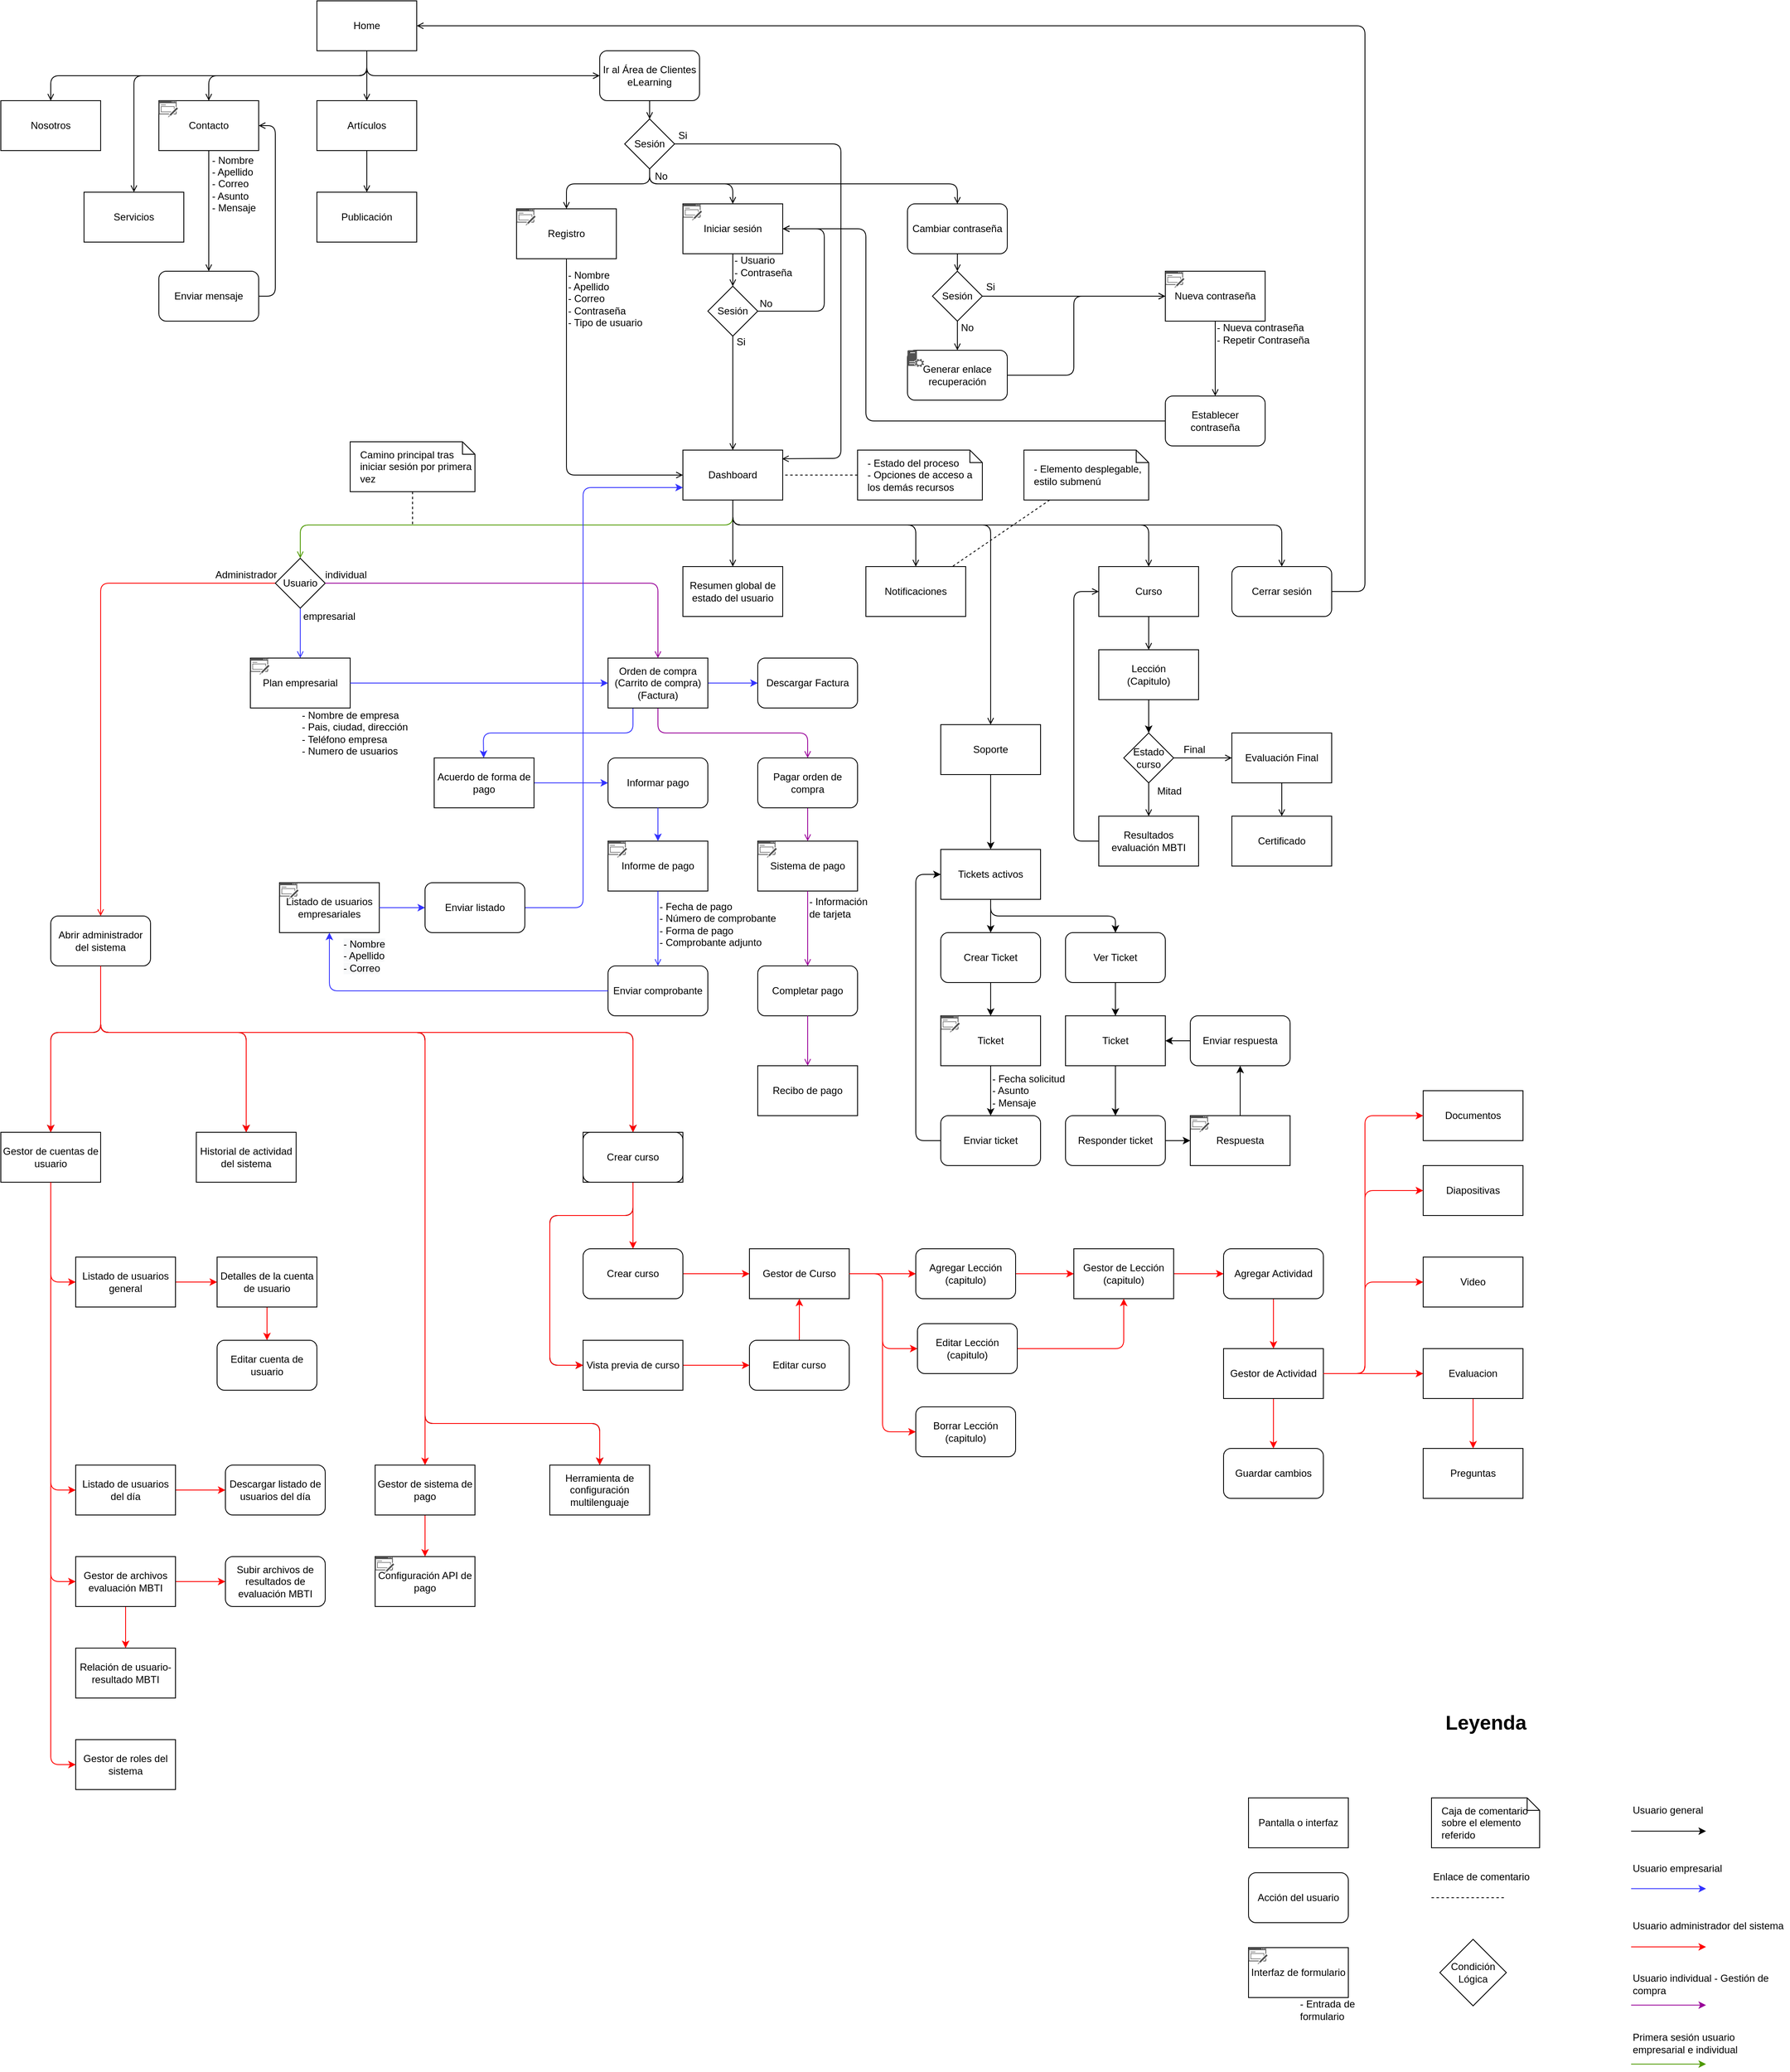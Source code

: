<mxfile>
    <diagram id="xX8tvpBelQaRzRdg0BwZ" name="MapaContenido">
        <mxGraphModel dx="1066" dy="773" grid="1" gridSize="10" guides="1" tooltips="1" connect="1" arrows="1" fold="1" page="1" pageScale="1" pageWidth="1100" pageHeight="850" math="0" shadow="0">
            <root>
                <mxCell id="eNKYxBsOCk_GWGlPTTgq-0"/>
                <mxCell id="eNKYxBsOCk_GWGlPTTgq-1" parent="eNKYxBsOCk_GWGlPTTgq-0"/>
                <mxCell id="eNKYxBsOCk_GWGlPTTgq-50" style="edgeStyle=none;html=1;startArrow=none;startFill=0;endArrow=open;endFill=0;sourcePerimeterSpacing=0;" parent="eNKYxBsOCk_GWGlPTTgq-1" source="eNKYxBsOCk_GWGlPTTgq-2" target="eNKYxBsOCk_GWGlPTTgq-5" edge="1">
                    <mxGeometry relative="1" as="geometry"/>
                </mxCell>
                <mxCell id="eNKYxBsOCk_GWGlPTTgq-51" style="edgeStyle=none;html=1;startArrow=none;startFill=0;endArrow=open;endFill=0;sourcePerimeterSpacing=0;" parent="eNKYxBsOCk_GWGlPTTgq-1" source="eNKYxBsOCk_GWGlPTTgq-2" target="eNKYxBsOCk_GWGlPTTgq-113" edge="1">
                    <mxGeometry relative="1" as="geometry">
                        <mxPoint x="290" y="160" as="targetPoint"/>
                        <Array as="points">
                            <mxPoint x="480" y="130"/>
                            <mxPoint x="290" y="130"/>
                        </Array>
                    </mxGeometry>
                </mxCell>
                <mxCell id="eNKYxBsOCk_GWGlPTTgq-52" style="edgeStyle=none;html=1;startArrow=none;startFill=0;endArrow=open;endFill=0;sourcePerimeterSpacing=0;" parent="eNKYxBsOCk_GWGlPTTgq-1" source="eNKYxBsOCk_GWGlPTTgq-2" target="eNKYxBsOCk_GWGlPTTgq-48" edge="1">
                    <mxGeometry relative="1" as="geometry">
                        <Array as="points">
                            <mxPoint x="480" y="130"/>
                            <mxPoint x="100" y="130"/>
                        </Array>
                    </mxGeometry>
                </mxCell>
                <mxCell id="eNKYxBsOCk_GWGlPTTgq-77" style="edgeStyle=none;html=1;startArrow=none;startFill=0;endArrow=open;endFill=0;sourcePerimeterSpacing=0;" parent="eNKYxBsOCk_GWGlPTTgq-1" source="eNKYxBsOCk_GWGlPTTgq-2" target="eNKYxBsOCk_GWGlPTTgq-76" edge="1">
                    <mxGeometry relative="1" as="geometry">
                        <Array as="points">
                            <mxPoint x="480" y="130"/>
                            <mxPoint x="200" y="130"/>
                        </Array>
                    </mxGeometry>
                </mxCell>
                <mxCell id="eNKYxBsOCk_GWGlPTTgq-83" style="edgeStyle=none;html=1;startArrow=none;startFill=0;endArrow=open;endFill=0;sourcePerimeterSpacing=0;" parent="eNKYxBsOCk_GWGlPTTgq-1" source="eNKYxBsOCk_GWGlPTTgq-2" target="CNeSGMCtKJL2MYmjwMrN-0" edge="1">
                    <mxGeometry relative="1" as="geometry">
                        <Array as="points">
                            <mxPoint x="480" y="130"/>
                        </Array>
                        <mxPoint x="760" y="130" as="targetPoint"/>
                    </mxGeometry>
                </mxCell>
                <mxCell id="eNKYxBsOCk_GWGlPTTgq-2" value="Home" style="rounded=0;whiteSpace=wrap;html=1;" parent="eNKYxBsOCk_GWGlPTTgq-1" vertex="1">
                    <mxGeometry x="420" y="40" width="120" height="60" as="geometry"/>
                </mxCell>
                <mxCell id="eNKYxBsOCk_GWGlPTTgq-55" style="edgeStyle=none;html=1;startArrow=none;startFill=0;endArrow=open;endFill=0;sourcePerimeterSpacing=0;" parent="eNKYxBsOCk_GWGlPTTgq-1" source="eNKYxBsOCk_GWGlPTTgq-5" target="eNKYxBsOCk_GWGlPTTgq-6" edge="1">
                    <mxGeometry relative="1" as="geometry"/>
                </mxCell>
                <mxCell id="eNKYxBsOCk_GWGlPTTgq-5" value="Artículos" style="rounded=0;whiteSpace=wrap;html=1;" parent="eNKYxBsOCk_GWGlPTTgq-1" vertex="1">
                    <mxGeometry x="420" y="160" width="120" height="60" as="geometry"/>
                </mxCell>
                <mxCell id="eNKYxBsOCk_GWGlPTTgq-6" value="Publicación" style="rounded=0;whiteSpace=wrap;html=1;" parent="eNKYxBsOCk_GWGlPTTgq-1" vertex="1">
                    <mxGeometry x="420" y="270" width="120" height="60" as="geometry"/>
                </mxCell>
                <mxCell id="eNKYxBsOCk_GWGlPTTgq-75" style="edgeStyle=none;html=1;startArrow=none;startFill=0;endArrow=open;endFill=0;sourcePerimeterSpacing=0;strokeColor=#4D9900;" parent="eNKYxBsOCk_GWGlPTTgq-1" source="eNKYxBsOCk_GWGlPTTgq-8" target="eNKYxBsOCk_GWGlPTTgq-74" edge="1">
                    <mxGeometry relative="1" as="geometry">
                        <Array as="points">
                            <mxPoint x="920" y="670"/>
                            <mxPoint x="400" y="670"/>
                        </Array>
                    </mxGeometry>
                </mxCell>
                <mxCell id="eNKYxBsOCk_GWGlPTTgq-8" value="Dashboard" style="rounded=0;whiteSpace=wrap;html=1;" parent="eNKYxBsOCk_GWGlPTTgq-1" vertex="1">
                    <mxGeometry x="860" y="580" width="120" height="60" as="geometry"/>
                </mxCell>
                <mxCell id="eNKYxBsOCk_GWGlPTTgq-48" value="Nosotros" style="rounded=0;whiteSpace=wrap;html=1;" parent="eNKYxBsOCk_GWGlPTTgq-1" vertex="1">
                    <mxGeometry x="40" y="160" width="120" height="60" as="geometry"/>
                </mxCell>
                <mxCell id="eNKYxBsOCk_GWGlPTTgq-58" value="" style="group" parent="eNKYxBsOCk_GWGlPTTgq-1" vertex="1" connectable="0">
                    <mxGeometry x="660" y="290" width="120" height="60" as="geometry"/>
                </mxCell>
                <mxCell id="eNKYxBsOCk_GWGlPTTgq-4" value="Registro" style="rounded=0;whiteSpace=wrap;html=1;" parent="eNKYxBsOCk_GWGlPTTgq-58" vertex="1">
                    <mxGeometry width="120" height="60" as="geometry"/>
                </mxCell>
                <mxCell id="eNKYxBsOCk_GWGlPTTgq-45" value="" style="sketch=0;pointerEvents=1;shadow=0;dashed=0;html=1;strokeColor=none;fillColor=#505050;labelPosition=center;verticalLabelPosition=bottom;verticalAlign=top;outlineConnect=0;align=center;shape=mxgraph.office.concepts.form;" parent="eNKYxBsOCk_GWGlPTTgq-58" vertex="1">
                    <mxGeometry width="22.86" height="20" as="geometry"/>
                </mxCell>
                <mxCell id="eNKYxBsOCk_GWGlPTTgq-59" value="" style="group" parent="eNKYxBsOCk_GWGlPTTgq-1" vertex="1" connectable="0">
                    <mxGeometry x="860" y="284" width="120" height="60" as="geometry"/>
                </mxCell>
                <mxCell id="eNKYxBsOCk_GWGlPTTgq-3" value="Iniciar sesión" style="rounded=0;whiteSpace=wrap;html=1;" parent="eNKYxBsOCk_GWGlPTTgq-59" vertex="1">
                    <mxGeometry width="120" height="60" as="geometry"/>
                </mxCell>
                <mxCell id="eNKYxBsOCk_GWGlPTTgq-46" value="" style="sketch=0;pointerEvents=1;shadow=0;dashed=0;html=1;strokeColor=none;fillColor=#505050;labelPosition=center;verticalLabelPosition=bottom;verticalAlign=top;outlineConnect=0;align=center;shape=mxgraph.office.concepts.form;" parent="eNKYxBsOCk_GWGlPTTgq-59" vertex="1">
                    <mxGeometry width="22.86" height="20" as="geometry"/>
                </mxCell>
                <mxCell id="eNKYxBsOCk_GWGlPTTgq-72" style="edgeStyle=none;html=1;startArrow=none;startFill=0;endArrow=open;endFill=0;sourcePerimeterSpacing=0;" parent="eNKYxBsOCk_GWGlPTTgq-1" source="eNKYxBsOCk_GWGlPTTgq-66" target="eNKYxBsOCk_GWGlPTTgq-3" edge="1">
                    <mxGeometry relative="1" as="geometry">
                        <Array as="points">
                            <mxPoint x="1030" y="413"/>
                            <mxPoint x="1030" y="314"/>
                        </Array>
                    </mxGeometry>
                </mxCell>
                <mxCell id="eNKYxBsOCk_GWGlPTTgq-66" value="Sesión" style="rhombus;whiteSpace=wrap;html=1;" parent="eNKYxBsOCk_GWGlPTTgq-1" vertex="1">
                    <mxGeometry x="890" y="383" width="60" height="60" as="geometry"/>
                </mxCell>
                <mxCell id="eNKYxBsOCk_GWGlPTTgq-71" style="edgeStyle=none;html=1;startArrow=none;startFill=0;endArrow=open;endFill=0;sourcePerimeterSpacing=0;" parent="eNKYxBsOCk_GWGlPTTgq-1" source="eNKYxBsOCk_GWGlPTTgq-66" target="eNKYxBsOCk_GWGlPTTgq-8" edge="1">
                    <mxGeometry relative="1" as="geometry">
                        <mxPoint x="920.0" y="530.0" as="sourcePoint"/>
                    </mxGeometry>
                </mxCell>
                <mxCell id="eNKYxBsOCk_GWGlPTTgq-69" style="edgeStyle=none;html=1;startArrow=none;startFill=0;endArrow=open;endFill=0;sourcePerimeterSpacing=0;" parent="eNKYxBsOCk_GWGlPTTgq-1" source="eNKYxBsOCk_GWGlPTTgq-3" target="eNKYxBsOCk_GWGlPTTgq-66" edge="1">
                    <mxGeometry relative="1" as="geometry"/>
                </mxCell>
                <mxCell id="eNKYxBsOCk_GWGlPTTgq-73" style="edgeStyle=none;html=1;startArrow=none;startFill=0;endArrow=open;endFill=0;sourcePerimeterSpacing=0;" parent="eNKYxBsOCk_GWGlPTTgq-1" source="eNKYxBsOCk_GWGlPTTgq-4" target="eNKYxBsOCk_GWGlPTTgq-8" edge="1">
                    <mxGeometry relative="1" as="geometry">
                        <mxPoint x="720" y="610" as="targetPoint"/>
                        <Array as="points">
                            <mxPoint x="720" y="610"/>
                        </Array>
                    </mxGeometry>
                </mxCell>
                <mxCell id="eNKYxBsOCk_GWGlPTTgq-87" value="" style="edgeStyle=none;html=1;startArrow=none;startFill=0;endArrow=open;endFill=0;sourcePerimeterSpacing=0;strokeColor=#3333FF;" parent="eNKYxBsOCk_GWGlPTTgq-1" source="eNKYxBsOCk_GWGlPTTgq-74" target="AhMMrwKMJMBrkm3QAdiH-33" edge="1">
                    <mxGeometry relative="1" as="geometry">
                        <mxPoint x="400" y="830" as="targetPoint"/>
                    </mxGeometry>
                </mxCell>
                <mxCell id="L9y62m9pfD5F6gvJoC_6-13" style="edgeStyle=none;html=1;startArrow=none;startFill=0;endArrow=open;endFill=0;sourcePerimeterSpacing=0;strokeColor=#FF0000;" parent="eNKYxBsOCk_GWGlPTTgq-1" source="eNKYxBsOCk_GWGlPTTgq-74" target="1" edge="1">
                    <mxGeometry relative="1" as="geometry">
                        <Array as="points">
                            <mxPoint x="160" y="740"/>
                        </Array>
                    </mxGeometry>
                </mxCell>
                <mxCell id="eNKYxBsOCk_GWGlPTTgq-74" value="Usuario" style="rhombus;whiteSpace=wrap;html=1;" parent="eNKYxBsOCk_GWGlPTTgq-1" vertex="1">
                    <mxGeometry x="370" y="710" width="60" height="60" as="geometry"/>
                </mxCell>
                <mxCell id="eNKYxBsOCk_GWGlPTTgq-76" value="Servicios" style="rounded=0;whiteSpace=wrap;html=1;" parent="eNKYxBsOCk_GWGlPTTgq-1" vertex="1">
                    <mxGeometry x="140" y="270" width="120" height="60" as="geometry"/>
                </mxCell>
                <mxCell id="L9y62m9pfD5F6gvJoC_6-1" style="edgeStyle=none;html=1;startArrow=none;startFill=0;endArrow=open;endFill=0;sourcePerimeterSpacing=0;" parent="eNKYxBsOCk_GWGlPTTgq-1" source="CNeSGMCtKJL2MYmjwMrN-0" target="L9y62m9pfD5F6gvJoC_6-0" edge="1">
                    <mxGeometry relative="1" as="geometry">
                        <mxPoint x="820" y="160" as="sourcePoint"/>
                    </mxGeometry>
                </mxCell>
                <mxCell id="eNKYxBsOCk_GWGlPTTgq-93" value="No" style="text;html=1;strokeColor=none;fillColor=none;align=center;verticalAlign=middle;whiteSpace=wrap;rounded=0;" parent="eNKYxBsOCk_GWGlPTTgq-1" vertex="1">
                    <mxGeometry x="950" y="394" width="20" height="20" as="geometry"/>
                </mxCell>
                <mxCell id="eNKYxBsOCk_GWGlPTTgq-94" value="Si" style="text;html=1;strokeColor=none;fillColor=none;align=center;verticalAlign=middle;whiteSpace=wrap;rounded=0;" parent="eNKYxBsOCk_GWGlPTTgq-1" vertex="1">
                    <mxGeometry x="920" y="440" width="20" height="20" as="geometry"/>
                </mxCell>
                <mxCell id="eNKYxBsOCk_GWGlPTTgq-98" value="" style="group" parent="eNKYxBsOCk_GWGlPTTgq-1" vertex="1" connectable="0">
                    <mxGeometry x="1440" y="365" width="120" height="60" as="geometry"/>
                </mxCell>
                <mxCell id="eNKYxBsOCk_GWGlPTTgq-99" value="Nueva contraseña" style="rounded=0;whiteSpace=wrap;html=1;" parent="eNKYxBsOCk_GWGlPTTgq-98" vertex="1">
                    <mxGeometry width="120" height="60" as="geometry"/>
                </mxCell>
                <mxCell id="eNKYxBsOCk_GWGlPTTgq-100" value="" style="sketch=0;pointerEvents=1;shadow=0;dashed=0;html=1;strokeColor=none;fillColor=#505050;labelPosition=center;verticalLabelPosition=bottom;verticalAlign=top;outlineConnect=0;align=center;shape=mxgraph.office.concepts.form;" parent="eNKYxBsOCk_GWGlPTTgq-98" vertex="1">
                    <mxGeometry width="22.86" height="20" as="geometry"/>
                </mxCell>
                <mxCell id="eNKYxBsOCk_GWGlPTTgq-151" style="edgeStyle=none;html=1;startArrow=none;startFill=0;endArrow=open;endFill=0;sourcePerimeterSpacing=0;" parent="eNKYxBsOCk_GWGlPTTgq-1" source="eNKYxBsOCk_GWGlPTTgq-101" target="eNKYxBsOCk_GWGlPTTgq-150" edge="1">
                    <mxGeometry relative="1" as="geometry"/>
                </mxCell>
                <mxCell id="eNKYxBsOCk_GWGlPTTgq-101" value="Cambiar contraseña" style="rounded=1;whiteSpace=wrap;html=1;" parent="eNKYxBsOCk_GWGlPTTgq-1" vertex="1">
                    <mxGeometry x="1130" y="284" width="120" height="60" as="geometry"/>
                </mxCell>
                <mxCell id="eNKYxBsOCk_GWGlPTTgq-105" style="edgeStyle=none;html=1;startArrow=none;startFill=0;endArrow=open;endFill=0;sourcePerimeterSpacing=0;" parent="eNKYxBsOCk_GWGlPTTgq-1" source="eNKYxBsOCk_GWGlPTTgq-103" target="eNKYxBsOCk_GWGlPTTgq-3" edge="1">
                    <mxGeometry relative="1" as="geometry">
                        <Array as="points">
                            <mxPoint x="1080" y="545"/>
                            <mxPoint x="1080" y="314"/>
                        </Array>
                    </mxGeometry>
                </mxCell>
                <mxCell id="eNKYxBsOCk_GWGlPTTgq-103" value="Establecer contraseña" style="rounded=1;whiteSpace=wrap;html=1;" parent="eNKYxBsOCk_GWGlPTTgq-1" vertex="1">
                    <mxGeometry x="1440" y="515" width="120" height="60" as="geometry"/>
                </mxCell>
                <mxCell id="eNKYxBsOCk_GWGlPTTgq-104" style="edgeStyle=none;html=1;startArrow=none;startFill=0;endArrow=open;endFill=0;sourcePerimeterSpacing=0;" parent="eNKYxBsOCk_GWGlPTTgq-1" source="eNKYxBsOCk_GWGlPTTgq-99" target="eNKYxBsOCk_GWGlPTTgq-103" edge="1">
                    <mxGeometry relative="1" as="geometry"/>
                </mxCell>
                <mxCell id="eNKYxBsOCk_GWGlPTTgq-108" value="- Usuario&lt;br&gt;- Contraseña" style="text;html=1;strokeColor=none;fillColor=none;align=left;verticalAlign=middle;whiteSpace=wrap;rounded=0;" parent="eNKYxBsOCk_GWGlPTTgq-1" vertex="1">
                    <mxGeometry x="920" y="344" width="120" height="30" as="geometry"/>
                </mxCell>
                <mxCell id="eNKYxBsOCk_GWGlPTTgq-109" value="- Nombre&lt;br&gt;- Apellido&lt;br&gt;- Correo&lt;br&gt;- Contraseña&lt;br&gt;- Tipo de usuario" style="text;html=1;strokeColor=none;fillColor=none;align=left;verticalAlign=middle;whiteSpace=wrap;rounded=0;" parent="eNKYxBsOCk_GWGlPTTgq-1" vertex="1">
                    <mxGeometry x="720" y="350" width="120" height="95" as="geometry"/>
                </mxCell>
                <mxCell id="eNKYxBsOCk_GWGlPTTgq-110" value="- Nueva contraseña&lt;br&gt;- Repetir Contraseña" style="text;html=1;strokeColor=none;fillColor=none;align=left;verticalAlign=middle;whiteSpace=wrap;rounded=0;" parent="eNKYxBsOCk_GWGlPTTgq-1" vertex="1">
                    <mxGeometry x="1500" y="425" width="120" height="30" as="geometry"/>
                </mxCell>
                <mxCell id="eNKYxBsOCk_GWGlPTTgq-112" value="" style="group" parent="eNKYxBsOCk_GWGlPTTgq-1" vertex="1" connectable="0">
                    <mxGeometry x="230" y="160" width="120" height="60" as="geometry"/>
                </mxCell>
                <mxCell id="eNKYxBsOCk_GWGlPTTgq-113" value="Contacto" style="rounded=0;whiteSpace=wrap;html=1;" parent="eNKYxBsOCk_GWGlPTTgq-112" vertex="1">
                    <mxGeometry width="120" height="60" as="geometry"/>
                </mxCell>
                <mxCell id="eNKYxBsOCk_GWGlPTTgq-114" value="" style="sketch=0;pointerEvents=1;shadow=0;dashed=0;html=1;strokeColor=none;fillColor=#505050;labelPosition=center;verticalLabelPosition=bottom;verticalAlign=top;outlineConnect=0;align=center;shape=mxgraph.office.concepts.form;" parent="eNKYxBsOCk_GWGlPTTgq-112" vertex="1">
                    <mxGeometry width="22.86" height="20" as="geometry"/>
                </mxCell>
                <mxCell id="eNKYxBsOCk_GWGlPTTgq-117" style="edgeStyle=none;html=1;startArrow=none;startFill=0;endArrow=open;endFill=0;sourcePerimeterSpacing=0;" parent="eNKYxBsOCk_GWGlPTTgq-1" source="eNKYxBsOCk_GWGlPTTgq-115" target="eNKYxBsOCk_GWGlPTTgq-113" edge="1">
                    <mxGeometry relative="1" as="geometry">
                        <Array as="points">
                            <mxPoint x="370" y="395"/>
                            <mxPoint x="370" y="190"/>
                        </Array>
                    </mxGeometry>
                </mxCell>
                <mxCell id="eNKYxBsOCk_GWGlPTTgq-115" value="Enviar mensaje" style="rounded=1;whiteSpace=wrap;html=1;" parent="eNKYxBsOCk_GWGlPTTgq-1" vertex="1">
                    <mxGeometry x="230" y="365" width="120" height="60" as="geometry"/>
                </mxCell>
                <mxCell id="eNKYxBsOCk_GWGlPTTgq-116" style="edgeStyle=none;html=1;startArrow=none;startFill=0;endArrow=open;endFill=0;sourcePerimeterSpacing=0;" parent="eNKYxBsOCk_GWGlPTTgq-1" source="eNKYxBsOCk_GWGlPTTgq-113" target="eNKYxBsOCk_GWGlPTTgq-115" edge="1">
                    <mxGeometry relative="1" as="geometry">
                        <Array as="points"/>
                    </mxGeometry>
                </mxCell>
                <mxCell id="eNKYxBsOCk_GWGlPTTgq-118" value="- Nombre&lt;br&gt;- Apellido&lt;br&gt;- Correo&lt;br&gt;- Asunto&lt;br&gt;- Mensaje" style="text;html=1;strokeColor=none;fillColor=none;align=left;verticalAlign=middle;whiteSpace=wrap;rounded=0;" parent="eNKYxBsOCk_GWGlPTTgq-1" vertex="1">
                    <mxGeometry x="292" y="220" width="120" height="80" as="geometry"/>
                </mxCell>
                <mxCell id="AhMMrwKMJMBrkm3QAdiH-1" style="edgeStyle=none;html=1;startArrow=none;startFill=0;endArrow=open;endFill=0;sourcePerimeterSpacing=0;" parent="eNKYxBsOCk_GWGlPTTgq-1" source="eNKYxBsOCk_GWGlPTTgq-120" target="AhMMrwKMJMBrkm3QAdiH-0" edge="1">
                    <mxGeometry relative="1" as="geometry"/>
                </mxCell>
                <mxCell id="eNKYxBsOCk_GWGlPTTgq-120" value="Curso" style="whiteSpace=wrap;html=1;" parent="eNKYxBsOCk_GWGlPTTgq-1" vertex="1">
                    <mxGeometry x="1360" y="720" width="120" height="60" as="geometry"/>
                </mxCell>
                <mxCell id="eNKYxBsOCk_GWGlPTTgq-121" style="edgeStyle=none;html=1;startArrow=none;startFill=0;endArrow=open;endFill=0;sourcePerimeterSpacing=0;" parent="eNKYxBsOCk_GWGlPTTgq-1" source="eNKYxBsOCk_GWGlPTTgq-8" target="eNKYxBsOCk_GWGlPTTgq-120" edge="1">
                    <mxGeometry relative="1" as="geometry">
                        <Array as="points">
                            <mxPoint x="920" y="670"/>
                            <mxPoint x="1160" y="670"/>
                            <mxPoint x="1420" y="670"/>
                        </Array>
                    </mxGeometry>
                </mxCell>
                <mxCell id="eNKYxBsOCk_GWGlPTTgq-138" style="edgeStyle=none;html=1;startArrow=none;startFill=0;endArrow=open;endFill=0;sourcePerimeterSpacing=0;" parent="eNKYxBsOCk_GWGlPTTgq-1" source="eNKYxBsOCk_GWGlPTTgq-126" target="eNKYxBsOCk_GWGlPTTgq-120" edge="1">
                    <mxGeometry relative="1" as="geometry">
                        <Array as="points">
                            <mxPoint x="1330" y="1050"/>
                            <mxPoint x="1330" y="750"/>
                        </Array>
                    </mxGeometry>
                </mxCell>
                <mxCell id="eNKYxBsOCk_GWGlPTTgq-126" value="Resultados evaluación MBTI" style="whiteSpace=wrap;html=1;" parent="eNKYxBsOCk_GWGlPTTgq-1" vertex="1">
                    <mxGeometry x="1360" y="1020" width="120" height="60" as="geometry"/>
                </mxCell>
                <mxCell id="eNKYxBsOCk_GWGlPTTgq-131" style="edgeStyle=none;html=1;startArrow=none;startFill=0;endArrow=none;endFill=0;sourcePerimeterSpacing=0;dashed=1;" parent="eNKYxBsOCk_GWGlPTTgq-1" source="eNKYxBsOCk_GWGlPTTgq-128" target="eNKYxBsOCk_GWGlPTTgq-8" edge="1">
                    <mxGeometry relative="1" as="geometry"/>
                </mxCell>
                <mxCell id="eNKYxBsOCk_GWGlPTTgq-128" value="- Estado del proceso&lt;br&gt;- Opciones de acceso a los demás recursos" style="shape=note;size=15;align=left;spacingLeft=10;html=1;whiteSpace=wrap;" parent="eNKYxBsOCk_GWGlPTTgq-1" vertex="1">
                    <mxGeometry x="1070" y="580" width="150" height="60" as="geometry"/>
                </mxCell>
                <mxCell id="eNKYxBsOCk_GWGlPTTgq-135" style="edgeStyle=none;html=1;startArrow=none;startFill=0;endArrow=open;endFill=0;sourcePerimeterSpacing=0;" parent="eNKYxBsOCk_GWGlPTTgq-1" source="eNKYxBsOCk_GWGlPTTgq-133" target="eNKYxBsOCk_GWGlPTTgq-126" edge="1">
                    <mxGeometry relative="1" as="geometry"/>
                </mxCell>
                <mxCell id="eNKYxBsOCk_GWGlPTTgq-140" value="" style="edgeStyle=none;html=1;startArrow=none;startFill=0;endArrow=open;endFill=0;sourcePerimeterSpacing=0;" parent="eNKYxBsOCk_GWGlPTTgq-1" source="eNKYxBsOCk_GWGlPTTgq-133" target="eNKYxBsOCk_GWGlPTTgq-139" edge="1">
                    <mxGeometry relative="1" as="geometry"/>
                </mxCell>
                <mxCell id="eNKYxBsOCk_GWGlPTTgq-133" value="Estado curso" style="rhombus;whiteSpace=wrap;html=1;" parent="eNKYxBsOCk_GWGlPTTgq-1" vertex="1">
                    <mxGeometry x="1390" y="920" width="60" height="60" as="geometry"/>
                </mxCell>
                <mxCell id="eNKYxBsOCk_GWGlPTTgq-137" value="Mitad" style="text;html=1;strokeColor=none;fillColor=none;align=center;verticalAlign=middle;whiteSpace=wrap;rounded=0;" parent="eNKYxBsOCk_GWGlPTTgq-1" vertex="1">
                    <mxGeometry x="1420" y="980" width="50" height="20" as="geometry"/>
                </mxCell>
                <mxCell id="eNKYxBsOCk_GWGlPTTgq-144" style="edgeStyle=none;html=1;startArrow=none;startFill=0;endArrow=open;endFill=0;sourcePerimeterSpacing=0;" parent="eNKYxBsOCk_GWGlPTTgq-1" source="eNKYxBsOCk_GWGlPTTgq-139" target="eNKYxBsOCk_GWGlPTTgq-143" edge="1">
                    <mxGeometry relative="1" as="geometry"/>
                </mxCell>
                <mxCell id="eNKYxBsOCk_GWGlPTTgq-139" value="Evaluación Final" style="whiteSpace=wrap;html=1;" parent="eNKYxBsOCk_GWGlPTTgq-1" vertex="1">
                    <mxGeometry x="1520" y="920" width="120" height="60" as="geometry"/>
                </mxCell>
                <mxCell id="eNKYxBsOCk_GWGlPTTgq-141" value="Final" style="text;html=1;strokeColor=none;fillColor=none;align=center;verticalAlign=middle;whiteSpace=wrap;rounded=0;" parent="eNKYxBsOCk_GWGlPTTgq-1" vertex="1">
                    <mxGeometry x="1450" y="930" width="50" height="20" as="geometry"/>
                </mxCell>
                <mxCell id="eNKYxBsOCk_GWGlPTTgq-143" value="Certificado" style="whiteSpace=wrap;html=1;" parent="eNKYxBsOCk_GWGlPTTgq-1" vertex="1">
                    <mxGeometry x="1520" y="1020" width="120" height="60" as="geometry"/>
                </mxCell>
                <mxCell id="eNKYxBsOCk_GWGlPTTgq-152" style="edgeStyle=none;html=1;startArrow=none;startFill=0;endArrow=open;endFill=0;sourcePerimeterSpacing=0;" parent="eNKYxBsOCk_GWGlPTTgq-1" source="eNKYxBsOCk_GWGlPTTgq-150" target="eNKYxBsOCk_GWGlPTTgq-99" edge="1">
                    <mxGeometry relative="1" as="geometry"/>
                </mxCell>
                <mxCell id="eNKYxBsOCk_GWGlPTTgq-158" style="edgeStyle=none;html=1;startArrow=none;startFill=0;endArrow=open;endFill=0;sourcePerimeterSpacing=0;" parent="eNKYxBsOCk_GWGlPTTgq-1" source="eNKYxBsOCk_GWGlPTTgq-150" target="eNKYxBsOCk_GWGlPTTgq-153" edge="1">
                    <mxGeometry relative="1" as="geometry"/>
                </mxCell>
                <mxCell id="eNKYxBsOCk_GWGlPTTgq-150" value="Sesión" style="rhombus;whiteSpace=wrap;html=1;" parent="eNKYxBsOCk_GWGlPTTgq-1" vertex="1">
                    <mxGeometry x="1160" y="365" width="60" height="60" as="geometry"/>
                </mxCell>
                <mxCell id="eNKYxBsOCk_GWGlPTTgq-157" value="" style="group" parent="eNKYxBsOCk_GWGlPTTgq-1" vertex="1" connectable="0">
                    <mxGeometry x="1130" y="460" width="120" height="60" as="geometry"/>
                </mxCell>
                <mxCell id="eNKYxBsOCk_GWGlPTTgq-153" value="Generar enlace recuperación" style="rounded=1;whiteSpace=wrap;html=1;" parent="eNKYxBsOCk_GWGlPTTgq-157" vertex="1">
                    <mxGeometry width="120" height="60" as="geometry"/>
                </mxCell>
                <mxCell id="eNKYxBsOCk_GWGlPTTgq-154" value="" style="sketch=0;pointerEvents=1;shadow=0;dashed=0;html=1;strokeColor=none;labelPosition=center;verticalLabelPosition=bottom;verticalAlign=top;align=center;fillColor=#515151;shape=mxgraph.mscae.system_center.roles" parent="eNKYxBsOCk_GWGlPTTgq-157" vertex="1">
                    <mxGeometry width="20" height="20" as="geometry"/>
                </mxCell>
                <mxCell id="eNKYxBsOCk_GWGlPTTgq-159" style="edgeStyle=none;html=1;startArrow=none;startFill=0;endArrow=open;endFill=0;sourcePerimeterSpacing=0;" parent="eNKYxBsOCk_GWGlPTTgq-1" source="eNKYxBsOCk_GWGlPTTgq-153" target="eNKYxBsOCk_GWGlPTTgq-99" edge="1">
                    <mxGeometry relative="1" as="geometry">
                        <Array as="points">
                            <mxPoint x="1330" y="490"/>
                            <mxPoint x="1330" y="395"/>
                        </Array>
                    </mxGeometry>
                </mxCell>
                <mxCell id="eNKYxBsOCk_GWGlPTTgq-160" value="Si" style="text;html=1;strokeColor=none;fillColor=none;align=center;verticalAlign=middle;whiteSpace=wrap;rounded=0;" parent="eNKYxBsOCk_GWGlPTTgq-1" vertex="1">
                    <mxGeometry x="1220" y="374" width="20" height="20" as="geometry"/>
                </mxCell>
                <mxCell id="eNKYxBsOCk_GWGlPTTgq-161" value="No" style="text;html=1;strokeColor=none;fillColor=none;align=center;verticalAlign=middle;whiteSpace=wrap;rounded=0;" parent="eNKYxBsOCk_GWGlPTTgq-1" vertex="1">
                    <mxGeometry x="1192" y="423" width="20" height="20" as="geometry"/>
                </mxCell>
                <mxCell id="eNKYxBsOCk_GWGlPTTgq-174" style="edgeStyle=none;html=1;startArrow=none;startFill=0;endArrow=open;endFill=0;sourcePerimeterSpacing=0;" parent="eNKYxBsOCk_GWGlPTTgq-1" source="eNKYxBsOCk_GWGlPTTgq-172" target="eNKYxBsOCk_GWGlPTTgq-2" edge="1">
                    <mxGeometry relative="1" as="geometry">
                        <Array as="points">
                            <mxPoint x="1680" y="750"/>
                            <mxPoint x="1680" y="70"/>
                        </Array>
                    </mxGeometry>
                </mxCell>
                <mxCell id="eNKYxBsOCk_GWGlPTTgq-172" value="Cerrar sesión" style="rounded=1;whiteSpace=wrap;html=1;" parent="eNKYxBsOCk_GWGlPTTgq-1" vertex="1">
                    <mxGeometry x="1520" y="720" width="120" height="60" as="geometry"/>
                </mxCell>
                <mxCell id="eNKYxBsOCk_GWGlPTTgq-173" style="edgeStyle=none;html=1;startArrow=none;startFill=0;endArrow=open;endFill=0;sourcePerimeterSpacing=0;" parent="eNKYxBsOCk_GWGlPTTgq-1" source="eNKYxBsOCk_GWGlPTTgq-8" target="eNKYxBsOCk_GWGlPTTgq-172" edge="1">
                    <mxGeometry relative="1" as="geometry">
                        <Array as="points">
                            <mxPoint x="920" y="670"/>
                            <mxPoint x="1160" y="670"/>
                            <mxPoint x="1580" y="670"/>
                        </Array>
                    </mxGeometry>
                </mxCell>
                <mxCell id="L9y62m9pfD5F6gvJoC_6-2" style="edgeStyle=none;html=1;startArrow=none;startFill=0;endArrow=open;endFill=0;sourcePerimeterSpacing=0;" parent="eNKYxBsOCk_GWGlPTTgq-1" source="L9y62m9pfD5F6gvJoC_6-0" target="eNKYxBsOCk_GWGlPTTgq-3" edge="1">
                    <mxGeometry relative="1" as="geometry">
                        <Array as="points">
                            <mxPoint x="820" y="260"/>
                            <mxPoint x="920" y="260"/>
                        </Array>
                    </mxGeometry>
                </mxCell>
                <mxCell id="L9y62m9pfD5F6gvJoC_6-3" style="edgeStyle=none;html=1;startArrow=none;startFill=0;endArrow=open;endFill=0;sourcePerimeterSpacing=0;entryX=0.993;entryY=0.174;entryDx=0;entryDy=0;entryPerimeter=0;" parent="eNKYxBsOCk_GWGlPTTgq-1" source="L9y62m9pfD5F6gvJoC_6-0" target="eNKYxBsOCk_GWGlPTTgq-8" edge="1">
                    <mxGeometry relative="1" as="geometry">
                        <Array as="points">
                            <mxPoint x="1050" y="212"/>
                            <mxPoint x="1050" y="590"/>
                        </Array>
                    </mxGeometry>
                </mxCell>
                <mxCell id="L9y62m9pfD5F6gvJoC_6-0" value="Sesión" style="rhombus;whiteSpace=wrap;html=1;" parent="eNKYxBsOCk_GWGlPTTgq-1" vertex="1">
                    <mxGeometry x="790" y="182" width="60" height="60" as="geometry"/>
                </mxCell>
                <mxCell id="L9y62m9pfD5F6gvJoC_6-4" value="Si" style="text;html=1;strokeColor=none;fillColor=none;align=center;verticalAlign=middle;whiteSpace=wrap;rounded=0;" parent="eNKYxBsOCk_GWGlPTTgq-1" vertex="1">
                    <mxGeometry x="850" y="192" width="20" height="20" as="geometry"/>
                </mxCell>
                <mxCell id="L9y62m9pfD5F6gvJoC_6-5" value="No" style="text;html=1;strokeColor=none;fillColor=none;align=center;verticalAlign=middle;whiteSpace=wrap;rounded=0;" parent="eNKYxBsOCk_GWGlPTTgq-1" vertex="1">
                    <mxGeometry x="824" y="241" width="20" height="20" as="geometry"/>
                </mxCell>
                <mxCell id="L9y62m9pfD5F6gvJoC_6-7" style="edgeStyle=none;html=1;startArrow=none;startFill=0;endArrow=open;endFill=0;sourcePerimeterSpacing=0;" parent="eNKYxBsOCk_GWGlPTTgq-1" source="L9y62m9pfD5F6gvJoC_6-0" target="eNKYxBsOCk_GWGlPTTgq-101" edge="1">
                    <mxGeometry relative="1" as="geometry">
                        <Array as="points">
                            <mxPoint x="820" y="260"/>
                            <mxPoint x="1190" y="260"/>
                        </Array>
                    </mxGeometry>
                </mxCell>
                <mxCell id="L9y62m9pfD5F6gvJoC_6-8" style="edgeStyle=none;html=1;startArrow=none;startFill=0;endArrow=open;endFill=0;sourcePerimeterSpacing=0;" parent="eNKYxBsOCk_GWGlPTTgq-1" source="L9y62m9pfD5F6gvJoC_6-0" target="eNKYxBsOCk_GWGlPTTgq-4" edge="1">
                    <mxGeometry relative="1" as="geometry">
                        <Array as="points">
                            <mxPoint x="820" y="260"/>
                            <mxPoint x="720" y="260"/>
                        </Array>
                    </mxGeometry>
                </mxCell>
                <mxCell id="10" style="edgeStyle=none;html=1;strokeColor=#FF0000;" parent="eNKYxBsOCk_GWGlPTTgq-1" source="L9y62m9pfD5F6gvJoC_6-12" target="4" edge="1">
                    <mxGeometry relative="1" as="geometry">
                        <Array as="points">
                            <mxPoint x="100" y="1580"/>
                        </Array>
                    </mxGeometry>
                </mxCell>
                <mxCell id="12" style="edgeStyle=none;html=1;strokeColor=#FF0000;" parent="eNKYxBsOCk_GWGlPTTgq-1" source="L9y62m9pfD5F6gvJoC_6-12" target="5" edge="1">
                    <mxGeometry relative="1" as="geometry">
                        <Array as="points">
                            <mxPoint x="100" y="1830"/>
                        </Array>
                    </mxGeometry>
                </mxCell>
                <mxCell id="L9y62m9pfD5F6gvJoC_6-12" value="Gestor de cuentas de usuario" style="whiteSpace=wrap;html=1;" parent="eNKYxBsOCk_GWGlPTTgq-1" vertex="1">
                    <mxGeometry x="40" y="1400" width="120" height="60" as="geometry"/>
                </mxCell>
                <mxCell id="L9y62m9pfD5F6gvJoC_6-15" value="individual" style="text;html=1;strokeColor=none;fillColor=none;align=center;verticalAlign=middle;whiteSpace=wrap;rounded=0;" parent="eNKYxBsOCk_GWGlPTTgq-1" vertex="1">
                    <mxGeometry x="430" y="720" width="50" height="20" as="geometry"/>
                </mxCell>
                <mxCell id="L9y62m9pfD5F6gvJoC_6-16" value="empresarial" style="text;html=1;strokeColor=none;fillColor=none;align=center;verticalAlign=middle;whiteSpace=wrap;rounded=0;" parent="eNKYxBsOCk_GWGlPTTgq-1" vertex="1">
                    <mxGeometry x="400" y="770" width="70" height="20" as="geometry"/>
                </mxCell>
                <mxCell id="L9y62m9pfD5F6gvJoC_6-17" value="Administrador" style="text;html=1;strokeColor=none;fillColor=none;align=center;verticalAlign=middle;whiteSpace=wrap;rounded=0;" parent="eNKYxBsOCk_GWGlPTTgq-1" vertex="1">
                    <mxGeometry x="300" y="720" width="70" height="20" as="geometry"/>
                </mxCell>
                <mxCell id="L9y62m9pfD5F6gvJoC_6-18" value="Recibo de pago" style="whiteSpace=wrap;html=1;" parent="eNKYxBsOCk_GWGlPTTgq-1" vertex="1">
                    <mxGeometry x="950" y="1320" width="120" height="60" as="geometry"/>
                </mxCell>
                <mxCell id="AhMMrwKMJMBrkm3QAdiH-26" style="edgeStyle=none;html=1;startArrow=none;startFill=0;endArrow=open;endFill=0;sourcePerimeterSpacing=0;strokeColor=#990099;" parent="eNKYxBsOCk_GWGlPTTgq-1" source="L9y62m9pfD5F6gvJoC_6-20" target="L9y62m9pfD5F6gvJoC_6-22" edge="1">
                    <mxGeometry relative="1" as="geometry">
                        <Array as="points">
                            <mxPoint x="830" y="920"/>
                            <mxPoint x="1010" y="920"/>
                        </Array>
                    </mxGeometry>
                </mxCell>
                <mxCell id="81" style="edgeStyle=none;html=1;strokeColor=#3333FF;exitX=0.25;exitY=1;exitDx=0;exitDy=0;" edge="1" parent="eNKYxBsOCk_GWGlPTTgq-1" source="L9y62m9pfD5F6gvJoC_6-20" target="80">
                    <mxGeometry relative="1" as="geometry">
                        <Array as="points">
                            <mxPoint x="800" y="920"/>
                            <mxPoint x="620" y="920"/>
                        </Array>
                    </mxGeometry>
                </mxCell>
                <mxCell id="118" style="edgeStyle=none;html=1;fontColor=#3333FF;endArrow=classic;endFill=1;strokeColor=#3333FF;" edge="1" parent="eNKYxBsOCk_GWGlPTTgq-1" source="L9y62m9pfD5F6gvJoC_6-20" target="117">
                    <mxGeometry relative="1" as="geometry"/>
                </mxCell>
                <mxCell id="L9y62m9pfD5F6gvJoC_6-20" value="Orden de compra&lt;br&gt;(Carrito de compra)&lt;br&gt;(Factura)" style="whiteSpace=wrap;html=1;" parent="eNKYxBsOCk_GWGlPTTgq-1" vertex="1">
                    <mxGeometry x="770" y="830" width="120" height="60" as="geometry"/>
                </mxCell>
                <mxCell id="L9y62m9pfD5F6gvJoC_6-33" style="edgeStyle=none;html=1;startArrow=none;startFill=0;endArrow=open;endFill=0;sourcePerimeterSpacing=0;strokeColor=#990099;" parent="eNKYxBsOCk_GWGlPTTgq-1" source="L9y62m9pfD5F6gvJoC_6-22" target="L9y62m9pfD5F6gvJoC_6-25" edge="1">
                    <mxGeometry relative="1" as="geometry"/>
                </mxCell>
                <mxCell id="L9y62m9pfD5F6gvJoC_6-22" value="Pagar orden de compra" style="rounded=1;whiteSpace=wrap;html=1;" parent="eNKYxBsOCk_GWGlPTTgq-1" vertex="1">
                    <mxGeometry x="950" y="950" width="120" height="60" as="geometry"/>
                </mxCell>
                <mxCell id="L9y62m9pfD5F6gvJoC_6-24" value="" style="group" parent="eNKYxBsOCk_GWGlPTTgq-1" vertex="1" connectable="0">
                    <mxGeometry x="950" y="1050" width="120" height="60" as="geometry"/>
                </mxCell>
                <mxCell id="L9y62m9pfD5F6gvJoC_6-25" value="Sistema de pago" style="rounded=0;whiteSpace=wrap;html=1;" parent="L9y62m9pfD5F6gvJoC_6-24" vertex="1">
                    <mxGeometry width="120" height="60" as="geometry"/>
                </mxCell>
                <mxCell id="L9y62m9pfD5F6gvJoC_6-26" value="" style="sketch=0;pointerEvents=1;shadow=0;dashed=0;html=1;strokeColor=none;fillColor=#505050;labelPosition=center;verticalLabelPosition=bottom;verticalAlign=top;outlineConnect=0;align=center;shape=mxgraph.office.concepts.form;" parent="L9y62m9pfD5F6gvJoC_6-24" vertex="1">
                    <mxGeometry width="22.86" height="20" as="geometry"/>
                </mxCell>
                <mxCell id="L9y62m9pfD5F6gvJoC_6-27" value="Informar pago" style="rounded=1;whiteSpace=wrap;html=1;" parent="eNKYxBsOCk_GWGlPTTgq-1" vertex="1">
                    <mxGeometry x="770" y="950" width="120" height="60" as="geometry"/>
                </mxCell>
                <mxCell id="L9y62m9pfD5F6gvJoC_6-29" value="" style="group" parent="eNKYxBsOCk_GWGlPTTgq-1" vertex="1" connectable="0">
                    <mxGeometry x="770" y="1050" width="120" height="60" as="geometry"/>
                </mxCell>
                <mxCell id="L9y62m9pfD5F6gvJoC_6-30" value="Informe de pago" style="rounded=0;whiteSpace=wrap;html=1;" parent="L9y62m9pfD5F6gvJoC_6-29" vertex="1">
                    <mxGeometry width="120" height="60" as="geometry"/>
                </mxCell>
                <mxCell id="L9y62m9pfD5F6gvJoC_6-31" value="" style="sketch=0;pointerEvents=1;shadow=0;dashed=0;html=1;strokeColor=none;fillColor=#505050;labelPosition=center;verticalLabelPosition=bottom;verticalAlign=top;outlineConnect=0;align=center;shape=mxgraph.office.concepts.form;" parent="L9y62m9pfD5F6gvJoC_6-29" vertex="1">
                    <mxGeometry width="22.86" height="20" as="geometry"/>
                </mxCell>
                <mxCell id="L9y62m9pfD5F6gvJoC_6-34" value="Completar pago" style="rounded=1;whiteSpace=wrap;html=1;" parent="eNKYxBsOCk_GWGlPTTgq-1" vertex="1">
                    <mxGeometry x="950" y="1200" width="120" height="60" as="geometry"/>
                </mxCell>
                <mxCell id="L9y62m9pfD5F6gvJoC_6-35" style="edgeStyle=none;html=1;startArrow=none;startFill=0;endArrow=open;endFill=0;sourcePerimeterSpacing=0;strokeColor=#990099;" parent="eNKYxBsOCk_GWGlPTTgq-1" source="L9y62m9pfD5F6gvJoC_6-25" target="L9y62m9pfD5F6gvJoC_6-34" edge="1">
                    <mxGeometry relative="1" as="geometry"/>
                </mxCell>
                <mxCell id="L9y62m9pfD5F6gvJoC_6-36" value="- Información de tarjeta" style="text;html=1;strokeColor=none;fillColor=none;align=left;verticalAlign=middle;whiteSpace=wrap;rounded=0;" parent="eNKYxBsOCk_GWGlPTTgq-1" vertex="1">
                    <mxGeometry x="1010" y="1110" width="80" height="40" as="geometry"/>
                </mxCell>
                <mxCell id="L9y62m9pfD5F6gvJoC_6-37" value="- Fecha de pago&lt;br&gt;- Número de comprobante&lt;br&gt;- Forma de pago&lt;br&gt;- Comprobante adjunto" style="text;html=1;strokeColor=none;fillColor=none;align=left;verticalAlign=middle;whiteSpace=wrap;rounded=0;" parent="eNKYxBsOCk_GWGlPTTgq-1" vertex="1">
                    <mxGeometry x="830" y="1110" width="150" height="80" as="geometry"/>
                </mxCell>
                <mxCell id="L9y62m9pfD5F6gvJoC_6-38" value="Enviar comprobante" style="rounded=1;whiteSpace=wrap;html=1;" parent="eNKYxBsOCk_GWGlPTTgq-1" vertex="1">
                    <mxGeometry x="770" y="1200" width="120" height="60" as="geometry"/>
                </mxCell>
                <mxCell id="L9y62m9pfD5F6gvJoC_6-39" style="edgeStyle=none;html=1;startArrow=none;startFill=0;endArrow=open;endFill=0;sourcePerimeterSpacing=0;strokeColor=#3333FF;" parent="eNKYxBsOCk_GWGlPTTgq-1" source="L9y62m9pfD5F6gvJoC_6-30" target="L9y62m9pfD5F6gvJoC_6-38" edge="1">
                    <mxGeometry relative="1" as="geometry"/>
                </mxCell>
                <mxCell id="-fi5gi8bVVoTjOj71rLI-0" style="edgeStyle=none;html=1;" parent="eNKYxBsOCk_GWGlPTTgq-1" source="AhMMrwKMJMBrkm3QAdiH-0" target="eNKYxBsOCk_GWGlPTTgq-133" edge="1">
                    <mxGeometry relative="1" as="geometry"/>
                </mxCell>
                <mxCell id="AhMMrwKMJMBrkm3QAdiH-0" value="Lección&lt;br&gt;(Capitulo)" style="whiteSpace=wrap;html=1;" parent="eNKYxBsOCk_GWGlPTTgq-1" vertex="1">
                    <mxGeometry x="1360" y="820" width="120" height="60" as="geometry"/>
                </mxCell>
                <mxCell id="AhMMrwKMJMBrkm3QAdiH-32" value="" style="group" parent="eNKYxBsOCk_GWGlPTTgq-1" vertex="1" connectable="0">
                    <mxGeometry x="340" y="830" width="120" height="60" as="geometry"/>
                </mxCell>
                <mxCell id="AhMMrwKMJMBrkm3QAdiH-33" value="Plan empresarial" style="rounded=0;whiteSpace=wrap;html=1;" parent="AhMMrwKMJMBrkm3QAdiH-32" vertex="1">
                    <mxGeometry width="120" height="60" as="geometry"/>
                </mxCell>
                <mxCell id="AhMMrwKMJMBrkm3QAdiH-34" value="" style="sketch=0;pointerEvents=1;shadow=0;dashed=0;html=1;strokeColor=none;fillColor=#505050;labelPosition=center;verticalLabelPosition=bottom;verticalAlign=top;outlineConnect=0;align=center;shape=mxgraph.office.concepts.form;" parent="AhMMrwKMJMBrkm3QAdiH-32" vertex="1">
                    <mxGeometry width="22.86" height="20" as="geometry"/>
                </mxCell>
                <mxCell id="AhMMrwKMJMBrkm3QAdiH-35" value="- Nombre de empresa&lt;br&gt;- Pais, ciudad, dirección&lt;br&gt;- Teléfono empresa&lt;br&gt;- Numero de usuarios" style="text;html=1;strokeColor=none;fillColor=none;align=left;verticalAlign=middle;whiteSpace=wrap;rounded=0;" parent="eNKYxBsOCk_GWGlPTTgq-1" vertex="1">
                    <mxGeometry x="400" y="890" width="140" height="60" as="geometry"/>
                </mxCell>
                <mxCell id="AhMMrwKMJMBrkm3QAdiH-45" style="edgeStyle=none;html=1;startArrow=none;startFill=0;endArrow=open;endFill=0;sourcePerimeterSpacing=0;strokeColor=#990099;" parent="eNKYxBsOCk_GWGlPTTgq-1" source="eNKYxBsOCk_GWGlPTTgq-74" target="L9y62m9pfD5F6gvJoC_6-20" edge="1">
                    <mxGeometry relative="1" as="geometry">
                        <Array as="points">
                            <mxPoint x="830" y="740"/>
                        </Array>
                        <mxPoint x="670.0" y="910" as="sourcePoint"/>
                    </mxGeometry>
                </mxCell>
                <mxCell id="AhMMrwKMJMBrkm3QAdiH-50" value="" style="group" parent="eNKYxBsOCk_GWGlPTTgq-1" vertex="1" connectable="0">
                    <mxGeometry x="375" y="1100" width="120" height="60" as="geometry"/>
                </mxCell>
                <mxCell id="AhMMrwKMJMBrkm3QAdiH-51" value="Listado de usuarios empresariales" style="rounded=0;whiteSpace=wrap;html=1;" parent="AhMMrwKMJMBrkm3QAdiH-50" vertex="1">
                    <mxGeometry width="120" height="60" as="geometry"/>
                </mxCell>
                <mxCell id="AhMMrwKMJMBrkm3QAdiH-52" value="" style="sketch=0;pointerEvents=1;shadow=0;dashed=0;html=1;strokeColor=none;fillColor=#505050;labelPosition=center;verticalLabelPosition=bottom;verticalAlign=top;outlineConnect=0;align=center;shape=mxgraph.office.concepts.form;" parent="AhMMrwKMJMBrkm3QAdiH-50" vertex="1">
                    <mxGeometry width="22.86" height="20" as="geometry"/>
                </mxCell>
                <mxCell id="-fi5gi8bVVoTjOj71rLI-3" style="edgeStyle=none;html=1;strokeColor=#3333FF;entryX=0;entryY=0.75;entryDx=0;entryDy=0;" parent="eNKYxBsOCk_GWGlPTTgq-1" source="-fi5gi8bVVoTjOj71rLI-1" target="eNKYxBsOCk_GWGlPTTgq-8" edge="1">
                    <mxGeometry relative="1" as="geometry">
                        <Array as="points">
                            <mxPoint x="740" y="1130"/>
                            <mxPoint x="740" y="625"/>
                        </Array>
                    </mxGeometry>
                </mxCell>
                <mxCell id="-fi5gi8bVVoTjOj71rLI-2" style="edgeStyle=none;html=1;strokeColor=#3333FF;" parent="eNKYxBsOCk_GWGlPTTgq-1" source="AhMMrwKMJMBrkm3QAdiH-51" target="-fi5gi8bVVoTjOj71rLI-1" edge="1">
                    <mxGeometry relative="1" as="geometry"/>
                </mxCell>
                <mxCell id="-fi5gi8bVVoTjOj71rLI-6" value="&lt;span style=&quot;color: rgb(0, 0, 0); font-family: helvetica; font-size: 12px; font-style: normal; font-weight: 400; letter-spacing: normal; text-align: left; text-indent: 0px; text-transform: none; word-spacing: 0px; background-color: rgb(248, 249, 250); display: inline; float: none;&quot;&gt;- Nombre&lt;/span&gt;&lt;br style=&quot;color: rgb(0, 0, 0); font-family: helvetica; font-size: 12px; font-style: normal; font-weight: 400; letter-spacing: normal; text-align: left; text-indent: 0px; text-transform: none; word-spacing: 0px; background-color: rgb(248, 249, 250);&quot;&gt;&lt;span style=&quot;color: rgb(0, 0, 0); font-family: helvetica; font-size: 12px; font-style: normal; font-weight: 400; letter-spacing: normal; text-align: left; text-indent: 0px; text-transform: none; word-spacing: 0px; background-color: rgb(248, 249, 250); display: inline; float: none;&quot;&gt;- Apellido&lt;/span&gt;&lt;br style=&quot;color: rgb(0, 0, 0); font-family: helvetica; font-size: 12px; font-style: normal; font-weight: 400; letter-spacing: normal; text-align: left; text-indent: 0px; text-transform: none; word-spacing: 0px; background-color: rgb(248, 249, 250);&quot;&gt;&lt;span style=&quot;color: rgb(0, 0, 0); font-family: helvetica; font-size: 12px; font-style: normal; font-weight: 400; letter-spacing: normal; text-align: left; text-indent: 0px; text-transform: none; word-spacing: 0px; background-color: rgb(248, 249, 250); display: inline; float: none;&quot;&gt;- Correo&lt;/span&gt;" style="text;whiteSpace=wrap;html=1;" parent="eNKYxBsOCk_GWGlPTTgq-1" vertex="1">
                    <mxGeometry x="450" y="1160" width="80" height="50" as="geometry"/>
                </mxCell>
                <mxCell id="-fi5gi8bVVoTjOj71rLI-1" value="Enviar listado" style="rounded=1;whiteSpace=wrap;html=1;" parent="eNKYxBsOCk_GWGlPTTgq-1" vertex="1">
                    <mxGeometry x="550" y="1100" width="120" height="60" as="geometry"/>
                </mxCell>
                <mxCell id="-fi5gi8bVVoTjOj71rLI-9" value="Notificaciones" style="whiteSpace=wrap;html=1;" parent="eNKYxBsOCk_GWGlPTTgq-1" vertex="1">
                    <mxGeometry x="1080" y="720" width="120" height="60" as="geometry"/>
                </mxCell>
                <mxCell id="-fi5gi8bVVoTjOj71rLI-15" style="edgeStyle=none;html=1;" parent="eNKYxBsOCk_GWGlPTTgq-1" source="-fi5gi8bVVoTjOj71rLI-10" target="-fi5gi8bVVoTjOj71rLI-13" edge="1">
                    <mxGeometry relative="1" as="geometry"/>
                </mxCell>
                <mxCell id="-fi5gi8bVVoTjOj71rLI-10" value="Soporte" style="whiteSpace=wrap;html=1;" parent="eNKYxBsOCk_GWGlPTTgq-1" vertex="1">
                    <mxGeometry x="1170" y="910" width="120" height="60" as="geometry"/>
                </mxCell>
                <mxCell id="-fi5gi8bVVoTjOj71rLI-11" style="edgeStyle=none;html=1;startArrow=none;startFill=0;endArrow=open;endFill=0;sourcePerimeterSpacing=0;" parent="eNKYxBsOCk_GWGlPTTgq-1" source="eNKYxBsOCk_GWGlPTTgq-8" target="-fi5gi8bVVoTjOj71rLI-9" edge="1">
                    <mxGeometry relative="1" as="geometry">
                        <Array as="points">
                            <mxPoint x="920" y="670"/>
                            <mxPoint x="1140" y="670"/>
                        </Array>
                    </mxGeometry>
                </mxCell>
                <mxCell id="-fi5gi8bVVoTjOj71rLI-12" style="edgeStyle=none;html=1;startArrow=none;startFill=0;endArrow=open;endFill=0;sourcePerimeterSpacing=0;" parent="eNKYxBsOCk_GWGlPTTgq-1" source="eNKYxBsOCk_GWGlPTTgq-8" target="-fi5gi8bVVoTjOj71rLI-10" edge="1">
                    <mxGeometry relative="1" as="geometry">
                        <Array as="points">
                            <mxPoint x="920" y="670"/>
                            <mxPoint x="1160" y="670"/>
                            <mxPoint x="1230" y="670"/>
                        </Array>
                    </mxGeometry>
                </mxCell>
                <mxCell id="-fi5gi8bVVoTjOj71rLI-16" style="edgeStyle=none;html=1;" parent="eNKYxBsOCk_GWGlPTTgq-1" source="-fi5gi8bVVoTjOj71rLI-13" target="-fi5gi8bVVoTjOj71rLI-14" edge="1">
                    <mxGeometry relative="1" as="geometry"/>
                </mxCell>
                <mxCell id="-fi5gi8bVVoTjOj71rLI-26" style="edgeStyle=none;html=1;" parent="eNKYxBsOCk_GWGlPTTgq-1" source="-fi5gi8bVVoTjOj71rLI-13" target="-fi5gi8bVVoTjOj71rLI-25" edge="1">
                    <mxGeometry relative="1" as="geometry">
                        <Array as="points">
                            <mxPoint x="1230" y="1140"/>
                            <mxPoint x="1380" y="1140"/>
                        </Array>
                    </mxGeometry>
                </mxCell>
                <mxCell id="-fi5gi8bVVoTjOj71rLI-13" value="Tickets activos" style="whiteSpace=wrap;html=1;" parent="eNKYxBsOCk_GWGlPTTgq-1" vertex="1">
                    <mxGeometry x="1170" y="1060" width="120" height="60" as="geometry"/>
                </mxCell>
                <mxCell id="-fi5gi8bVVoTjOj71rLI-20" style="edgeStyle=none;html=1;" parent="eNKYxBsOCk_GWGlPTTgq-1" source="-fi5gi8bVVoTjOj71rLI-14" target="-fi5gi8bVVoTjOj71rLI-18" edge="1">
                    <mxGeometry relative="1" as="geometry"/>
                </mxCell>
                <mxCell id="-fi5gi8bVVoTjOj71rLI-14" value="Crear Ticket" style="rounded=1;whiteSpace=wrap;html=1;" parent="eNKYxBsOCk_GWGlPTTgq-1" vertex="1">
                    <mxGeometry x="1170" y="1160" width="120" height="60" as="geometry"/>
                </mxCell>
                <mxCell id="-fi5gi8bVVoTjOj71rLI-17" value="" style="group" parent="eNKYxBsOCk_GWGlPTTgq-1" vertex="1" connectable="0">
                    <mxGeometry x="1170" y="1260" width="120" height="60" as="geometry"/>
                </mxCell>
                <mxCell id="-fi5gi8bVVoTjOj71rLI-18" value="Ticket" style="rounded=0;whiteSpace=wrap;html=1;" parent="-fi5gi8bVVoTjOj71rLI-17" vertex="1">
                    <mxGeometry width="120" height="60" as="geometry"/>
                </mxCell>
                <mxCell id="-fi5gi8bVVoTjOj71rLI-19" value="" style="sketch=0;pointerEvents=1;shadow=0;dashed=0;html=1;strokeColor=none;fillColor=#505050;labelPosition=center;verticalLabelPosition=bottom;verticalAlign=top;outlineConnect=0;align=center;shape=mxgraph.office.concepts.form;" parent="-fi5gi8bVVoTjOj71rLI-17" vertex="1">
                    <mxGeometry width="22.86" height="20" as="geometry"/>
                </mxCell>
                <mxCell id="-fi5gi8bVVoTjOj71rLI-21" value="- Fecha solicitud&lt;br&gt;- Asunto&lt;br&gt;- Mensaje" style="text;html=1;strokeColor=none;fillColor=none;align=left;verticalAlign=middle;whiteSpace=wrap;rounded=0;" parent="eNKYxBsOCk_GWGlPTTgq-1" vertex="1">
                    <mxGeometry x="1230" y="1320" width="100" height="60" as="geometry"/>
                </mxCell>
                <mxCell id="-fi5gi8bVVoTjOj71rLI-24" style="edgeStyle=none;html=1;" parent="eNKYxBsOCk_GWGlPTTgq-1" source="-fi5gi8bVVoTjOj71rLI-22" target="-fi5gi8bVVoTjOj71rLI-13" edge="1">
                    <mxGeometry relative="1" as="geometry">
                        <Array as="points">
                            <mxPoint x="1140" y="1410"/>
                            <mxPoint x="1140" y="1090"/>
                        </Array>
                    </mxGeometry>
                </mxCell>
                <mxCell id="-fi5gi8bVVoTjOj71rLI-22" value="Enviar ticket" style="rounded=1;whiteSpace=wrap;html=1;" parent="eNKYxBsOCk_GWGlPTTgq-1" vertex="1">
                    <mxGeometry x="1170" y="1380" width="120" height="60" as="geometry"/>
                </mxCell>
                <mxCell id="-fi5gi8bVVoTjOj71rLI-23" style="edgeStyle=none;html=1;" parent="eNKYxBsOCk_GWGlPTTgq-1" source="-fi5gi8bVVoTjOj71rLI-18" target="-fi5gi8bVVoTjOj71rLI-22" edge="1">
                    <mxGeometry relative="1" as="geometry"/>
                </mxCell>
                <mxCell id="-fi5gi8bVVoTjOj71rLI-28" value="" style="edgeStyle=none;html=1;startArrow=none;" parent="eNKYxBsOCk_GWGlPTTgq-1" source="eNKYxBsOCk_GWGlPTTgq-175" target="-fi5gi8bVVoTjOj71rLI-27" edge="1">
                    <mxGeometry relative="1" as="geometry"/>
                </mxCell>
                <mxCell id="-fi5gi8bVVoTjOj71rLI-38" style="edgeStyle=none;html=1;" parent="eNKYxBsOCk_GWGlPTTgq-1" source="-fi5gi8bVVoTjOj71rLI-25" target="eNKYxBsOCk_GWGlPTTgq-175" edge="1">
                    <mxGeometry relative="1" as="geometry"/>
                </mxCell>
                <mxCell id="-fi5gi8bVVoTjOj71rLI-25" value="Ver Ticket" style="rounded=1;whiteSpace=wrap;html=1;" parent="eNKYxBsOCk_GWGlPTTgq-1" vertex="1">
                    <mxGeometry x="1320" y="1160" width="120" height="60" as="geometry"/>
                </mxCell>
                <mxCell id="-fi5gi8bVVoTjOj71rLI-34" style="edgeStyle=none;html=1;" parent="eNKYxBsOCk_GWGlPTTgq-1" source="-fi5gi8bVVoTjOj71rLI-27" target="-fi5gi8bVVoTjOj71rLI-32" edge="1">
                    <mxGeometry relative="1" as="geometry"/>
                </mxCell>
                <mxCell id="-fi5gi8bVVoTjOj71rLI-27" value="Responder ticket" style="rounded=1;whiteSpace=wrap;html=1;" parent="eNKYxBsOCk_GWGlPTTgq-1" vertex="1">
                    <mxGeometry x="1320" y="1380" width="120" height="60" as="geometry"/>
                </mxCell>
                <mxCell id="eNKYxBsOCk_GWGlPTTgq-175" value="Ticket" style="whiteSpace=wrap;html=1;" parent="eNKYxBsOCk_GWGlPTTgq-1" vertex="1">
                    <mxGeometry x="1320" y="1260" width="120" height="60" as="geometry"/>
                </mxCell>
                <mxCell id="-fi5gi8bVVoTjOj71rLI-31" value="" style="group" parent="eNKYxBsOCk_GWGlPTTgq-1" vertex="1" connectable="0">
                    <mxGeometry x="1470" y="1380" width="120" height="60" as="geometry"/>
                </mxCell>
                <mxCell id="-fi5gi8bVVoTjOj71rLI-32" value="Respuesta" style="rounded=0;whiteSpace=wrap;html=1;" parent="-fi5gi8bVVoTjOj71rLI-31" vertex="1">
                    <mxGeometry width="120" height="60" as="geometry"/>
                </mxCell>
                <mxCell id="-fi5gi8bVVoTjOj71rLI-33" value="" style="sketch=0;pointerEvents=1;shadow=0;dashed=0;html=1;strokeColor=none;fillColor=#505050;labelPosition=center;verticalLabelPosition=bottom;verticalAlign=top;outlineConnect=0;align=center;shape=mxgraph.office.concepts.form;" parent="-fi5gi8bVVoTjOj71rLI-31" vertex="1">
                    <mxGeometry width="22.86" height="20" as="geometry"/>
                </mxCell>
                <mxCell id="-fi5gi8bVVoTjOj71rLI-37" style="edgeStyle=none;html=1;" parent="eNKYxBsOCk_GWGlPTTgq-1" source="-fi5gi8bVVoTjOj71rLI-35" target="eNKYxBsOCk_GWGlPTTgq-175" edge="1">
                    <mxGeometry relative="1" as="geometry"/>
                </mxCell>
                <mxCell id="-fi5gi8bVVoTjOj71rLI-35" value="Enviar respuesta" style="rounded=1;whiteSpace=wrap;html=1;" parent="eNKYxBsOCk_GWGlPTTgq-1" vertex="1">
                    <mxGeometry x="1470" y="1260" width="120" height="60" as="geometry"/>
                </mxCell>
                <mxCell id="-fi5gi8bVVoTjOj71rLI-36" style="edgeStyle=none;html=1;" parent="eNKYxBsOCk_GWGlPTTgq-1" source="-fi5gi8bVVoTjOj71rLI-32" target="-fi5gi8bVVoTjOj71rLI-35" edge="1">
                    <mxGeometry relative="1" as="geometry"/>
                </mxCell>
                <mxCell id="CNeSGMCtKJL2MYmjwMrN-0" value="Ir al Área de Clientes&lt;br&gt;eLearning" style="rounded=1;whiteSpace=wrap;html=1;" parent="eNKYxBsOCk_GWGlPTTgq-1" vertex="1">
                    <mxGeometry x="760" y="100" width="120" height="60" as="geometry"/>
                </mxCell>
                <mxCell id="CNeSGMCtKJL2MYmjwMrN-1" value="Resumen global de estado del usuario" style="whiteSpace=wrap;html=1;" parent="eNKYxBsOCk_GWGlPTTgq-1" vertex="1">
                    <mxGeometry x="860" y="720" width="120" height="60" as="geometry"/>
                </mxCell>
                <mxCell id="CNeSGMCtKJL2MYmjwMrN-2" style="edgeStyle=none;html=1;startArrow=none;startFill=0;endArrow=open;endFill=0;sourcePerimeterSpacing=0;" parent="eNKYxBsOCk_GWGlPTTgq-1" source="eNKYxBsOCk_GWGlPTTgq-8" target="CNeSGMCtKJL2MYmjwMrN-1" edge="1">
                    <mxGeometry relative="1" as="geometry">
                        <Array as="points">
                            <mxPoint x="920" y="670"/>
                        </Array>
                    </mxGeometry>
                </mxCell>
                <mxCell id="CNeSGMCtKJL2MYmjwMrN-3" value="- Elemento desplegable, estilo submenú" style="shape=note;size=15;align=left;spacingLeft=10;html=1;whiteSpace=wrap;" parent="eNKYxBsOCk_GWGlPTTgq-1" vertex="1">
                    <mxGeometry x="1270" y="580" width="150" height="60" as="geometry"/>
                </mxCell>
                <mxCell id="CNeSGMCtKJL2MYmjwMrN-4" style="edgeStyle=none;html=1;startArrow=none;startFill=0;endArrow=none;endFill=0;sourcePerimeterSpacing=0;dashed=1;" parent="eNKYxBsOCk_GWGlPTTgq-1" source="CNeSGMCtKJL2MYmjwMrN-3" target="-fi5gi8bVVoTjOj71rLI-9" edge="1">
                    <mxGeometry relative="1" as="geometry">
                        <mxPoint x="1270" y="709" as="sourcePoint"/>
                        <mxPoint x="1180" y="709" as="targetPoint"/>
                    </mxGeometry>
                </mxCell>
                <mxCell id="62" style="edgeStyle=none;html=1;strokeColor=#FF0000;" parent="eNKYxBsOCk_GWGlPTTgq-1" source="0" target="60" edge="1">
                    <mxGeometry relative="1" as="geometry"/>
                </mxCell>
                <mxCell id="0" value="Gestor de sistema de pago" style="whiteSpace=wrap;html=1;" parent="eNKYxBsOCk_GWGlPTTgq-1" vertex="1">
                    <mxGeometry x="490" y="1800" width="120" height="60" as="geometry"/>
                </mxCell>
                <mxCell id="7" style="edgeStyle=none;html=1;strokeColor=#FF0000;" parent="eNKYxBsOCk_GWGlPTTgq-1" source="1" target="0" edge="1">
                    <mxGeometry relative="1" as="geometry">
                        <Array as="points">
                            <mxPoint x="160" y="1280"/>
                            <mxPoint x="550" y="1280"/>
                        </Array>
                    </mxGeometry>
                </mxCell>
                <mxCell id="8" style="edgeStyle=none;html=1;" parent="eNKYxBsOCk_GWGlPTTgq-1" source="1" target="2" edge="1">
                    <mxGeometry relative="1" as="geometry">
                        <Array as="points">
                            <mxPoint x="160" y="1280"/>
                            <mxPoint x="800" y="1280"/>
                        </Array>
                    </mxGeometry>
                </mxCell>
                <mxCell id="9" style="edgeStyle=none;html=1;" parent="eNKYxBsOCk_GWGlPTTgq-1" source="1" target="L9y62m9pfD5F6gvJoC_6-12" edge="1">
                    <mxGeometry relative="1" as="geometry">
                        <Array as="points">
                            <mxPoint x="160" y="1280"/>
                            <mxPoint x="100" y="1280"/>
                        </Array>
                    </mxGeometry>
                </mxCell>
                <mxCell id="1" value="Abrir administrador del sistema" style="rounded=1;whiteSpace=wrap;html=1;" parent="eNKYxBsOCk_GWGlPTTgq-1" vertex="1">
                    <mxGeometry x="100" y="1140" width="120" height="60" as="geometry"/>
                </mxCell>
                <mxCell id="31" value="" style="edgeStyle=none;html=1;strokeColor=#FF0000;" parent="eNKYxBsOCk_GWGlPTTgq-1" source="2" target="30" edge="1">
                    <mxGeometry relative="1" as="geometry"/>
                </mxCell>
                <mxCell id="38" style="edgeStyle=none;html=1;strokeColor=#FF0000;" parent="eNKYxBsOCk_GWGlPTTgq-1" source="54" target="37" edge="1">
                    <mxGeometry relative="1" as="geometry"/>
                </mxCell>
                <mxCell id="55" style="edgeStyle=none;html=1;" parent="eNKYxBsOCk_GWGlPTTgq-1" source="2" target="54" edge="1">
                    <mxGeometry relative="1" as="geometry">
                        <Array as="points">
                            <mxPoint x="800" y="1500"/>
                            <mxPoint x="700" y="1500"/>
                            <mxPoint x="700" y="1680"/>
                        </Array>
                    </mxGeometry>
                </mxCell>
                <mxCell id="2" value="Gestor de Cursos" style="whiteSpace=wrap;html=1;" parent="eNKYxBsOCk_GWGlPTTgq-1" vertex="1">
                    <mxGeometry x="740" y="1400" width="120" height="60" as="geometry"/>
                </mxCell>
                <mxCell id="13" style="edgeStyle=none;html=1;strokeColor=#FF0000;" parent="eNKYxBsOCk_GWGlPTTgq-1" source="4" target="6" edge="1">
                    <mxGeometry relative="1" as="geometry"/>
                </mxCell>
                <mxCell id="4" value="Listado de usuarios&lt;br&gt;general" style="whiteSpace=wrap;html=1;" parent="eNKYxBsOCk_GWGlPTTgq-1" vertex="1">
                    <mxGeometry x="130" y="1550" width="120" height="60" as="geometry"/>
                </mxCell>
                <mxCell id="15" style="edgeStyle=none;html=1;strokeColor=#FF0000;" parent="eNKYxBsOCk_GWGlPTTgq-1" source="5" target="14" edge="1">
                    <mxGeometry relative="1" as="geometry"/>
                </mxCell>
                <mxCell id="5" value="Listado de usuarios&lt;br&gt;del día" style="whiteSpace=wrap;html=1;" parent="eNKYxBsOCk_GWGlPTTgq-1" vertex="1">
                    <mxGeometry x="130" y="1800" width="120" height="60" as="geometry"/>
                </mxCell>
                <mxCell id="17" style="edgeStyle=none;html=1;strokeColor=#FF0000;" parent="eNKYxBsOCk_GWGlPTTgq-1" source="6" target="16" edge="1">
                    <mxGeometry relative="1" as="geometry"/>
                </mxCell>
                <mxCell id="6" value="Detalles de la cuenta de usuario" style="whiteSpace=wrap;html=1;" parent="eNKYxBsOCk_GWGlPTTgq-1" vertex="1">
                    <mxGeometry x="300" y="1550" width="120" height="60" as="geometry"/>
                </mxCell>
                <mxCell id="14" value="Descargar listado de usuarios del día" style="rounded=1;whiteSpace=wrap;html=1;" parent="eNKYxBsOCk_GWGlPTTgq-1" vertex="1">
                    <mxGeometry x="310" y="1800" width="120" height="60" as="geometry"/>
                </mxCell>
                <mxCell id="16" value="Editar cuenta de usuario" style="rounded=1;whiteSpace=wrap;html=1;" parent="eNKYxBsOCk_GWGlPTTgq-1" vertex="1">
                    <mxGeometry x="300" y="1650" width="120" height="60" as="geometry"/>
                </mxCell>
                <mxCell id="21" style="edgeStyle=none;html=1;strokeColor=#FF0000;" parent="eNKYxBsOCk_GWGlPTTgq-1" source="18" target="20" edge="1">
                    <mxGeometry relative="1" as="geometry"/>
                </mxCell>
                <mxCell id="23" style="edgeStyle=none;html=1;strokeColor=#FF0000;" parent="eNKYxBsOCk_GWGlPTTgq-1" source="18" target="22" edge="1">
                    <mxGeometry relative="1" as="geometry"/>
                </mxCell>
                <mxCell id="18" value="Gestor de archivos evaluación MBTI" style="whiteSpace=wrap;html=1;" parent="eNKYxBsOCk_GWGlPTTgq-1" vertex="1">
                    <mxGeometry x="130" y="1910" width="120" height="60" as="geometry"/>
                </mxCell>
                <mxCell id="19" style="edgeStyle=none;html=1;strokeColor=#FF0000;" parent="eNKYxBsOCk_GWGlPTTgq-1" source="L9y62m9pfD5F6gvJoC_6-12" target="18" edge="1">
                    <mxGeometry relative="1" as="geometry">
                        <Array as="points">
                            <mxPoint x="100" y="1940"/>
                        </Array>
                    </mxGeometry>
                </mxCell>
                <mxCell id="20" value="Subir archivos de resultados de evaluación MBTI" style="rounded=1;whiteSpace=wrap;html=1;" parent="eNKYxBsOCk_GWGlPTTgq-1" vertex="1">
                    <mxGeometry x="310" y="1910" width="120" height="60" as="geometry"/>
                </mxCell>
                <mxCell id="22" value="Relación de usuario-resultado MBTI" style="whiteSpace=wrap;html=1;" parent="eNKYxBsOCk_GWGlPTTgq-1" vertex="1">
                    <mxGeometry x="130" y="2020" width="120" height="60" as="geometry"/>
                </mxCell>
                <mxCell id="35" value="" style="edgeStyle=none;html=1;strokeColor=#FF0000;" parent="eNKYxBsOCk_GWGlPTTgq-1" source="30" edge="1">
                    <mxGeometry relative="1" as="geometry">
                        <mxPoint x="940" y="1570" as="targetPoint"/>
                    </mxGeometry>
                </mxCell>
                <mxCell id="30" value="Crear curso" style="rounded=1;whiteSpace=wrap;html=1;" parent="eNKYxBsOCk_GWGlPTTgq-1" vertex="1">
                    <mxGeometry x="740" y="1540" width="120" height="60" as="geometry"/>
                </mxCell>
                <mxCell id="41" value="" style="edgeStyle=none;html=1;strokeColor=#FF0000;" parent="eNKYxBsOCk_GWGlPTTgq-1" source="36" target="40" edge="1">
                    <mxGeometry relative="1" as="geometry"/>
                </mxCell>
                <mxCell id="45" style="edgeStyle=none;html=1;strokeColor=#FF0000;" parent="eNKYxBsOCk_GWGlPTTgq-1" source="36" target="44" edge="1">
                    <mxGeometry relative="1" as="geometry">
                        <Array as="points">
                            <mxPoint x="1100" y="1570"/>
                            <mxPoint x="1100" y="1660"/>
                        </Array>
                    </mxGeometry>
                </mxCell>
                <mxCell id="36" value="Gestor de Curso" style="whiteSpace=wrap;html=1;" parent="eNKYxBsOCk_GWGlPTTgq-1" vertex="1">
                    <mxGeometry x="940" y="1540" width="120" height="60" as="geometry"/>
                </mxCell>
                <mxCell id="39" style="edgeStyle=none;html=1;strokeColor=#FF0000;" parent="eNKYxBsOCk_GWGlPTTgq-1" source="37" target="36" edge="1">
                    <mxGeometry relative="1" as="geometry"/>
                </mxCell>
                <mxCell id="37" value="Editar curso" style="rounded=1;whiteSpace=wrap;html=1;" parent="eNKYxBsOCk_GWGlPTTgq-1" vertex="1">
                    <mxGeometry x="940" y="1650" width="120" height="60" as="geometry"/>
                </mxCell>
                <mxCell id="43" style="edgeStyle=none;html=1;strokeColor=#FF0000;" parent="eNKYxBsOCk_GWGlPTTgq-1" source="40" target="42" edge="1">
                    <mxGeometry relative="1" as="geometry"/>
                </mxCell>
                <mxCell id="40" value="Agregar Lección&lt;br&gt;(capitulo)" style="rounded=1;whiteSpace=wrap;html=1;" parent="eNKYxBsOCk_GWGlPTTgq-1" vertex="1">
                    <mxGeometry x="1140" y="1540" width="120" height="60" as="geometry"/>
                </mxCell>
                <mxCell id="49" style="edgeStyle=none;html=1;strokeColor=#FF0000;" parent="eNKYxBsOCk_GWGlPTTgq-1" source="42" target="48" edge="1">
                    <mxGeometry relative="1" as="geometry"/>
                </mxCell>
                <mxCell id="42" value="Gestor de Lección&lt;br&gt;(capitulo)" style="whiteSpace=wrap;html=1;" parent="eNKYxBsOCk_GWGlPTTgq-1" vertex="1">
                    <mxGeometry x="1330" y="1540" width="120" height="60" as="geometry"/>
                </mxCell>
                <mxCell id="56" style="edgeStyle=none;html=1;strokeColor=#FF0000;" parent="eNKYxBsOCk_GWGlPTTgq-1" source="44" target="42" edge="1">
                    <mxGeometry relative="1" as="geometry">
                        <Array as="points">
                            <mxPoint x="1390" y="1660"/>
                        </Array>
                    </mxGeometry>
                </mxCell>
                <mxCell id="44" value="Editar Lección&lt;br&gt;(capitulo)" style="rounded=1;whiteSpace=wrap;html=1;" parent="eNKYxBsOCk_GWGlPTTgq-1" vertex="1">
                    <mxGeometry x="1142" y="1630" width="120" height="60" as="geometry"/>
                </mxCell>
                <mxCell id="46" value="Borrar Lección&lt;br&gt;(capitulo)" style="rounded=1;whiteSpace=wrap;html=1;" parent="eNKYxBsOCk_GWGlPTTgq-1" vertex="1">
                    <mxGeometry x="1140" y="1730" width="120" height="60" as="geometry"/>
                </mxCell>
                <mxCell id="47" style="edgeStyle=none;html=1;strokeColor=#FF0000;" parent="eNKYxBsOCk_GWGlPTTgq-1" source="36" target="46" edge="1">
                    <mxGeometry relative="1" as="geometry">
                        <Array as="points">
                            <mxPoint x="1100" y="1570"/>
                            <mxPoint x="1100" y="1760"/>
                        </Array>
                    </mxGeometry>
                </mxCell>
                <mxCell id="51" style="edgeStyle=none;html=1;strokeColor=#FF0000;" parent="eNKYxBsOCk_GWGlPTTgq-1" source="48" target="50" edge="1">
                    <mxGeometry relative="1" as="geometry"/>
                </mxCell>
                <mxCell id="48" value="Agregar Actividad" style="rounded=1;whiteSpace=wrap;html=1;" parent="eNKYxBsOCk_GWGlPTTgq-1" vertex="1">
                    <mxGeometry x="1510" y="1540" width="120" height="60" as="geometry"/>
                </mxCell>
                <mxCell id="58" style="edgeStyle=none;html=1;strokeColor=#FF0000;" parent="eNKYxBsOCk_GWGlPTTgq-1" source="50" target="57" edge="1">
                    <mxGeometry relative="1" as="geometry"/>
                </mxCell>
                <mxCell id="66" style="edgeStyle=none;html=1;strokeColor=#FF0000;" parent="eNKYxBsOCk_GWGlPTTgq-1" source="50" target="65" edge="1">
                    <mxGeometry relative="1" as="geometry"/>
                </mxCell>
                <mxCell id="50" value="Gestor de Actividad" style="whiteSpace=wrap;html=1;" parent="eNKYxBsOCk_GWGlPTTgq-1" vertex="1">
                    <mxGeometry x="1510" y="1660" width="120" height="60" as="geometry"/>
                </mxCell>
                <mxCell id="54" value="Vista previa de curso" style="whiteSpace=wrap;html=1;" parent="eNKYxBsOCk_GWGlPTTgq-1" vertex="1">
                    <mxGeometry x="740" y="1650" width="120" height="60" as="geometry"/>
                </mxCell>
                <mxCell id="57" value="Guardar cambios" style="rounded=1;whiteSpace=wrap;html=1;" parent="eNKYxBsOCk_GWGlPTTgq-1" vertex="1">
                    <mxGeometry x="1510" y="1780" width="120" height="60" as="geometry"/>
                </mxCell>
                <mxCell id="59" value="" style="group" parent="eNKYxBsOCk_GWGlPTTgq-1" vertex="1" connectable="0">
                    <mxGeometry x="490" y="1910" width="120" height="60" as="geometry"/>
                </mxCell>
                <mxCell id="60" value="Configuración API de pago" style="rounded=0;whiteSpace=wrap;html=1;" parent="59" vertex="1">
                    <mxGeometry width="120" height="60" as="geometry"/>
                </mxCell>
                <mxCell id="61" value="" style="sketch=0;pointerEvents=1;shadow=0;dashed=0;html=1;strokeColor=none;fillColor=#505050;labelPosition=center;verticalLabelPosition=bottom;verticalAlign=top;outlineConnect=0;align=center;shape=mxgraph.office.concepts.form;" parent="59" vertex="1">
                    <mxGeometry width="22.86" height="20" as="geometry"/>
                </mxCell>
                <mxCell id="63" value="Historial de actividad del sistema" style="whiteSpace=wrap;html=1;" parent="eNKYxBsOCk_GWGlPTTgq-1" vertex="1">
                    <mxGeometry x="275" y="1400" width="120" height="60" as="geometry"/>
                </mxCell>
                <mxCell id="64" style="edgeStyle=none;html=1;" parent="eNKYxBsOCk_GWGlPTTgq-1" source="1" target="63" edge="1">
                    <mxGeometry relative="1" as="geometry">
                        <Array as="points">
                            <mxPoint x="160" y="1280"/>
                            <mxPoint x="335" y="1280"/>
                        </Array>
                    </mxGeometry>
                </mxCell>
                <mxCell id="68" value="" style="edgeStyle=none;html=1;strokeColor=#FF0000;" parent="eNKYxBsOCk_GWGlPTTgq-1" source="65" target="67" edge="1">
                    <mxGeometry relative="1" as="geometry"/>
                </mxCell>
                <mxCell id="65" value="Evaluacion" style="whiteSpace=wrap;html=1;" parent="eNKYxBsOCk_GWGlPTTgq-1" vertex="1">
                    <mxGeometry x="1750" y="1660" width="120" height="60" as="geometry"/>
                </mxCell>
                <mxCell id="67" value="Preguntas" style="whiteSpace=wrap;html=1;" parent="eNKYxBsOCk_GWGlPTTgq-1" vertex="1">
                    <mxGeometry x="1750" y="1780" width="120" height="60" as="geometry"/>
                </mxCell>
                <mxCell id="71" value="Video" style="whiteSpace=wrap;html=1;" parent="eNKYxBsOCk_GWGlPTTgq-1" vertex="1">
                    <mxGeometry x="1750" y="1550" width="120" height="60" as="geometry"/>
                </mxCell>
                <mxCell id="72" style="edgeStyle=none;html=1;strokeColor=#FF0000;" parent="eNKYxBsOCk_GWGlPTTgq-1" source="50" target="71" edge="1">
                    <mxGeometry relative="1" as="geometry">
                        <Array as="points">
                            <mxPoint x="1680" y="1690"/>
                            <mxPoint x="1680" y="1580"/>
                        </Array>
                    </mxGeometry>
                </mxCell>
                <mxCell id="73" value="Diapositivas" style="whiteSpace=wrap;html=1;" parent="eNKYxBsOCk_GWGlPTTgq-1" vertex="1">
                    <mxGeometry x="1750" y="1440" width="120" height="60" as="geometry"/>
                </mxCell>
                <mxCell id="74" style="edgeStyle=none;html=1;strokeColor=#FF0000;" parent="eNKYxBsOCk_GWGlPTTgq-1" source="50" target="73" edge="1">
                    <mxGeometry relative="1" as="geometry">
                        <Array as="points">
                            <mxPoint x="1680" y="1690"/>
                            <mxPoint x="1680" y="1470"/>
                        </Array>
                    </mxGeometry>
                </mxCell>
                <mxCell id="75" value="Gestor de roles del sistema" style="whiteSpace=wrap;html=1;" parent="eNKYxBsOCk_GWGlPTTgq-1" vertex="1">
                    <mxGeometry x="130" y="2130" width="120" height="60" as="geometry"/>
                </mxCell>
                <mxCell id="76" style="edgeStyle=none;html=1;strokeColor=#FF0000;" parent="eNKYxBsOCk_GWGlPTTgq-1" source="L9y62m9pfD5F6gvJoC_6-12" target="75" edge="1">
                    <mxGeometry relative="1" as="geometry">
                        <Array as="points">
                            <mxPoint x="100" y="2160"/>
                        </Array>
                    </mxGeometry>
                </mxCell>
                <mxCell id="77" value="Herramienta de configuración multilenguaje" style="whiteSpace=wrap;html=1;" parent="eNKYxBsOCk_GWGlPTTgq-1" vertex="1">
                    <mxGeometry x="700" y="1800" width="120" height="60" as="geometry"/>
                </mxCell>
                <mxCell id="78" style="edgeStyle=none;html=1;" parent="eNKYxBsOCk_GWGlPTTgq-1" source="1" target="77" edge="1">
                    <mxGeometry relative="1" as="geometry">
                        <Array as="points">
                            <mxPoint x="160" y="1280"/>
                            <mxPoint x="550" y="1280"/>
                            <mxPoint x="550" y="1750"/>
                            <mxPoint x="760" y="1750"/>
                        </Array>
                    </mxGeometry>
                </mxCell>
                <mxCell id="79" style="edgeStyle=none;html=1;strokeColor=#3333FF;" edge="1" parent="eNKYxBsOCk_GWGlPTTgq-1" source="AhMMrwKMJMBrkm3QAdiH-33" target="L9y62m9pfD5F6gvJoC_6-20">
                    <mxGeometry relative="1" as="geometry"/>
                </mxCell>
                <mxCell id="82" style="edgeStyle=none;html=1;strokeColor=#3333FF;" edge="1" parent="eNKYxBsOCk_GWGlPTTgq-1" source="80" target="L9y62m9pfD5F6gvJoC_6-27">
                    <mxGeometry relative="1" as="geometry"/>
                </mxCell>
                <mxCell id="80" value="Acuerdo de forma de pago" style="whiteSpace=wrap;html=1;" vertex="1" parent="eNKYxBsOCk_GWGlPTTgq-1">
                    <mxGeometry x="561" y="950" width="120" height="60" as="geometry"/>
                </mxCell>
                <mxCell id="83" style="edgeStyle=none;html=1;strokeColor=#3333FF;" edge="1" parent="eNKYxBsOCk_GWGlPTTgq-1" source="L9y62m9pfD5F6gvJoC_6-27" target="L9y62m9pfD5F6gvJoC_6-30">
                    <mxGeometry relative="1" as="geometry">
                        <mxPoint x="830.0" y="1010" as="sourcePoint"/>
                        <mxPoint x="830.0" y="1050" as="targetPoint"/>
                    </mxGeometry>
                </mxCell>
                <mxCell id="84" style="edgeStyle=none;html=1;strokeColor=#3333FF;" edge="1" parent="eNKYxBsOCk_GWGlPTTgq-1" source="L9y62m9pfD5F6gvJoC_6-38" target="AhMMrwKMJMBrkm3QAdiH-51">
                    <mxGeometry relative="1" as="geometry">
                        <mxPoint x="812" y="1020" as="sourcePoint"/>
                        <mxPoint x="812" y="1060" as="targetPoint"/>
                        <Array as="points">
                            <mxPoint x="435" y="1230"/>
                        </Array>
                    </mxGeometry>
                </mxCell>
                <mxCell id="85" value="Documentos" style="whiteSpace=wrap;html=1;" vertex="1" parent="eNKYxBsOCk_GWGlPTTgq-1">
                    <mxGeometry x="1750" y="1350" width="120" height="60" as="geometry"/>
                </mxCell>
                <mxCell id="86" style="edgeStyle=none;html=1;strokeColor=#FF0000;" edge="1" parent="eNKYxBsOCk_GWGlPTTgq-1" source="50" target="85">
                    <mxGeometry relative="1" as="geometry">
                        <Array as="points">
                            <mxPoint x="1680" y="1690"/>
                            <mxPoint x="1680" y="1380"/>
                        </Array>
                    </mxGeometry>
                </mxCell>
                <mxCell id="87" value="Camino principal tras iniciar sesión por primera vez" style="shape=note;size=15;align=left;spacingLeft=10;html=1;whiteSpace=wrap;" vertex="1" parent="eNKYxBsOCk_GWGlPTTgq-1">
                    <mxGeometry x="460.0" y="570" width="150" height="60" as="geometry"/>
                </mxCell>
                <mxCell id="88" style="edgeStyle=none;html=1;startArrow=none;startFill=0;endArrow=none;endFill=0;sourcePerimeterSpacing=0;dashed=1;" edge="1" source="87" parent="eNKYxBsOCk_GWGlPTTgq-1">
                    <mxGeometry relative="1" as="geometry">
                        <mxPoint x="460.0" y="699" as="sourcePoint"/>
                        <mxPoint x="535" y="670" as="targetPoint"/>
                    </mxGeometry>
                </mxCell>
                <mxCell id="91" style="edgeStyle=none;html=1;startArrow=none;startFill=0;endArrow=open;endFill=0;sourcePerimeterSpacing=0;strokeColor=#990099;" edge="1" parent="eNKYxBsOCk_GWGlPTTgq-1" source="L9y62m9pfD5F6gvJoC_6-34" target="L9y62m9pfD5F6gvJoC_6-18">
                    <mxGeometry relative="1" as="geometry">
                        <mxPoint x="1009.38" y="1260" as="sourcePoint"/>
                        <mxPoint x="1009.38" y="1350" as="targetPoint"/>
                    </mxGeometry>
                </mxCell>
                <mxCell id="92" value="Leyenda" style="text;strokeColor=none;fillColor=none;html=1;fontSize=24;fontStyle=1;verticalAlign=middle;align=center;" vertex="1" parent="eNKYxBsOCk_GWGlPTTgq-1">
                    <mxGeometry x="1775" y="2090" width="100" height="40" as="geometry"/>
                </mxCell>
                <mxCell id="93" value="Pantalla o interfaz" style="whiteSpace=wrap;html=1;" vertex="1" parent="eNKYxBsOCk_GWGlPTTgq-1">
                    <mxGeometry x="1540" y="2200" width="120" height="60" as="geometry"/>
                </mxCell>
                <mxCell id="94" value="Acción del usuario" style="rounded=1;whiteSpace=wrap;html=1;" vertex="1" parent="eNKYxBsOCk_GWGlPTTgq-1">
                    <mxGeometry x="1540" y="2290" width="120" height="60" as="geometry"/>
                </mxCell>
                <mxCell id="96" value="" style="edgeStyle=none;html=1;" edge="1" parent="eNKYxBsOCk_GWGlPTTgq-1">
                    <mxGeometry relative="1" as="geometry">
                        <mxPoint x="2000" y="2240" as="sourcePoint"/>
                        <mxPoint x="2090" y="2240" as="targetPoint"/>
                    </mxGeometry>
                </mxCell>
                <mxCell id="97" value="" style="edgeStyle=none;html=1;fontColor=#3333FF;strokeColor=#3333FF;" edge="1" parent="eNKYxBsOCk_GWGlPTTgq-1">
                    <mxGeometry relative="1" as="geometry">
                        <mxPoint x="2000" y="2309.13" as="sourcePoint"/>
                        <mxPoint x="2090" y="2309.13" as="targetPoint"/>
                    </mxGeometry>
                </mxCell>
                <mxCell id="98" value="" style="edgeStyle=none;html=1;strokeColor=#FF0000;" edge="1" parent="eNKYxBsOCk_GWGlPTTgq-1">
                    <mxGeometry relative="1" as="geometry">
                        <mxPoint x="2000" y="2379.13" as="sourcePoint"/>
                        <mxPoint x="2090" y="2379.13" as="targetPoint"/>
                    </mxGeometry>
                </mxCell>
                <mxCell id="100" value="" style="group" vertex="1" connectable="0" parent="eNKYxBsOCk_GWGlPTTgq-1">
                    <mxGeometry x="1540" y="2380" width="120" height="60" as="geometry"/>
                </mxCell>
                <mxCell id="101" value="Interfaz de formulario" style="rounded=0;whiteSpace=wrap;html=1;" vertex="1" parent="100">
                    <mxGeometry width="120" height="60" as="geometry"/>
                </mxCell>
                <mxCell id="102" value="" style="sketch=0;pointerEvents=1;shadow=0;dashed=0;html=1;strokeColor=none;fillColor=#505050;labelPosition=center;verticalLabelPosition=bottom;verticalAlign=top;outlineConnect=0;align=center;shape=mxgraph.office.concepts.form;" vertex="1" parent="100">
                    <mxGeometry width="22.86" height="20" as="geometry"/>
                </mxCell>
                <mxCell id="103" value="Condición&lt;br&gt;Lógica" style="rhombus;whiteSpace=wrap;html=1;" vertex="1" parent="eNKYxBsOCk_GWGlPTTgq-1">
                    <mxGeometry x="1770" y="2370" width="80" height="80" as="geometry"/>
                </mxCell>
                <mxCell id="104" value="Usuario general" style="text;html=1;strokeColor=none;fillColor=none;align=left;verticalAlign=middle;whiteSpace=wrap;rounded=0;" vertex="1" parent="eNKYxBsOCk_GWGlPTTgq-1">
                    <mxGeometry x="2000" y="2200" width="150" height="30" as="geometry"/>
                </mxCell>
                <mxCell id="106" value="" style="edgeStyle=none;html=1;endArrow=none;endFill=0;dashed=1;" edge="1" parent="eNKYxBsOCk_GWGlPTTgq-1">
                    <mxGeometry relative="1" as="geometry">
                        <mxPoint x="1760" y="2320" as="sourcePoint"/>
                        <mxPoint x="1850" y="2320" as="targetPoint"/>
                    </mxGeometry>
                </mxCell>
                <mxCell id="107" value="Usuario empresarial" style="text;html=1;strokeColor=none;fillColor=none;align=left;verticalAlign=middle;whiteSpace=wrap;rounded=0;" vertex="1" parent="eNKYxBsOCk_GWGlPTTgq-1">
                    <mxGeometry x="2000" y="2269.75" width="110" height="30" as="geometry"/>
                </mxCell>
                <mxCell id="108" value="Usuario administrador del sistema" style="text;html=1;strokeColor=none;fillColor=none;align=left;verticalAlign=middle;whiteSpace=wrap;rounded=0;" vertex="1" parent="eNKYxBsOCk_GWGlPTTgq-1">
                    <mxGeometry x="2000" y="2339.13" width="190" height="30" as="geometry"/>
                </mxCell>
                <mxCell id="109" value="Enlace de comentario" style="text;html=1;strokeColor=none;fillColor=none;align=left;verticalAlign=middle;whiteSpace=wrap;rounded=0;" vertex="1" parent="eNKYxBsOCk_GWGlPTTgq-1">
                    <mxGeometry x="1760" y="2280" width="180" height="30" as="geometry"/>
                </mxCell>
                <mxCell id="110" value="Caja de comentario sobre el elemento referido" style="shape=note;size=15;align=left;spacingLeft=10;html=1;whiteSpace=wrap;" vertex="1" parent="eNKYxBsOCk_GWGlPTTgq-1">
                    <mxGeometry x="1760" y="2200" width="130" height="60" as="geometry"/>
                </mxCell>
                <mxCell id="113" value="" style="edgeStyle=none;html=1;strokeColor=#990099;" edge="1" parent="eNKYxBsOCk_GWGlPTTgq-1">
                    <mxGeometry relative="1" as="geometry">
                        <mxPoint x="2000" y="2449.13" as="sourcePoint"/>
                        <mxPoint x="2090" y="2449.13" as="targetPoint"/>
                    </mxGeometry>
                </mxCell>
                <mxCell id="114" value="" style="edgeStyle=none;html=1;strokeColor=#4D9900;" edge="1" parent="eNKYxBsOCk_GWGlPTTgq-1">
                    <mxGeometry relative="1" as="geometry">
                        <mxPoint x="2000" y="2520.0" as="sourcePoint"/>
                        <mxPoint x="2090" y="2520.0" as="targetPoint"/>
                    </mxGeometry>
                </mxCell>
                <mxCell id="115" value="Usuario individual - Gestión de compra" style="text;html=1;strokeColor=none;fillColor=none;align=left;verticalAlign=middle;whiteSpace=wrap;rounded=0;" vertex="1" parent="eNKYxBsOCk_GWGlPTTgq-1">
                    <mxGeometry x="2000" y="2409.13" width="190" height="30" as="geometry"/>
                </mxCell>
                <mxCell id="116" value="Primera sesión usuario empresarial e individual" style="text;html=1;strokeColor=none;fillColor=none;align=left;verticalAlign=middle;whiteSpace=wrap;rounded=0;" vertex="1" parent="eNKYxBsOCk_GWGlPTTgq-1">
                    <mxGeometry x="2000" y="2480" width="190" height="30" as="geometry"/>
                </mxCell>
                <mxCell id="117" value="Descargar Factura" style="rounded=1;whiteSpace=wrap;html=1;" vertex="1" parent="eNKYxBsOCk_GWGlPTTgq-1">
                    <mxGeometry x="950" y="830" width="120" height="60" as="geometry"/>
                </mxCell>
                <mxCell id="119" style="edgeStyle=none;html=1;strokeColor=#FF0000;" edge="1" parent="eNKYxBsOCk_GWGlPTTgq-1">
                    <mxGeometry relative="1" as="geometry">
                        <Array as="points">
                            <mxPoint x="160" y="1280"/>
                            <mxPoint x="550" y="1280"/>
                            <mxPoint x="550" y="1750"/>
                            <mxPoint x="760" y="1750"/>
                        </Array>
                        <mxPoint x="160" y="1200" as="sourcePoint"/>
                        <mxPoint x="760" y="1800" as="targetPoint"/>
                    </mxGeometry>
                </mxCell>
                <mxCell id="120" style="edgeStyle=none;html=1;strokeColor=#FF0000;" edge="1" parent="eNKYxBsOCk_GWGlPTTgq-1">
                    <mxGeometry relative="1" as="geometry">
                        <Array as="points">
                            <mxPoint x="160" y="1280"/>
                            <mxPoint x="335" y="1280"/>
                        </Array>
                        <mxPoint x="160" y="1200" as="sourcePoint"/>
                        <mxPoint x="335.0" y="1400" as="targetPoint"/>
                    </mxGeometry>
                </mxCell>
                <mxCell id="121" style="edgeStyle=none;html=1;strokeColor=#FF0000;" edge="1" parent="eNKYxBsOCk_GWGlPTTgq-1">
                    <mxGeometry relative="1" as="geometry">
                        <Array as="points">
                            <mxPoint x="160" y="1280"/>
                            <mxPoint x="100" y="1280"/>
                        </Array>
                        <mxPoint x="160" y="1200" as="sourcePoint"/>
                        <mxPoint x="100" y="1400" as="targetPoint"/>
                    </mxGeometry>
                </mxCell>
                <mxCell id="122" style="edgeStyle=none;html=1;strokeColor=#FF0000;" edge="1" parent="eNKYxBsOCk_GWGlPTTgq-1">
                    <mxGeometry relative="1" as="geometry">
                        <Array as="points">
                            <mxPoint x="160" y="1280"/>
                            <mxPoint x="800" y="1280"/>
                        </Array>
                        <mxPoint x="160" y="1200" as="sourcePoint"/>
                        <mxPoint x="800" y="1400" as="targetPoint"/>
                    </mxGeometry>
                </mxCell>
                <mxCell id="123" style="edgeStyle=none;html=1;strokeColor=#FF0000;" edge="1" parent="eNKYxBsOCk_GWGlPTTgq-1">
                    <mxGeometry relative="1" as="geometry">
                        <Array as="points">
                            <mxPoint x="800" y="1500"/>
                            <mxPoint x="700" y="1500"/>
                            <mxPoint x="700" y="1680"/>
                        </Array>
                        <mxPoint x="800" y="1460" as="sourcePoint"/>
                        <mxPoint x="740" y="1680" as="targetPoint"/>
                    </mxGeometry>
                </mxCell>
                <mxCell id="124" value="Crear curso" style="rounded=1;whiteSpace=wrap;html=1;" vertex="1" parent="eNKYxBsOCk_GWGlPTTgq-1">
                    <mxGeometry x="740" y="1400" width="120" height="60" as="geometry"/>
                </mxCell>
                <mxCell id="126" value="- Entrada de formulario" style="text;html=1;strokeColor=none;fillColor=none;align=left;verticalAlign=middle;whiteSpace=wrap;rounded=0;" vertex="1" parent="eNKYxBsOCk_GWGlPTTgq-1">
                    <mxGeometry x="1600" y="2440" width="120" height="30" as="geometry"/>
                </mxCell>
            </root>
        </mxGraphModel>
    </diagram>
</mxfile>